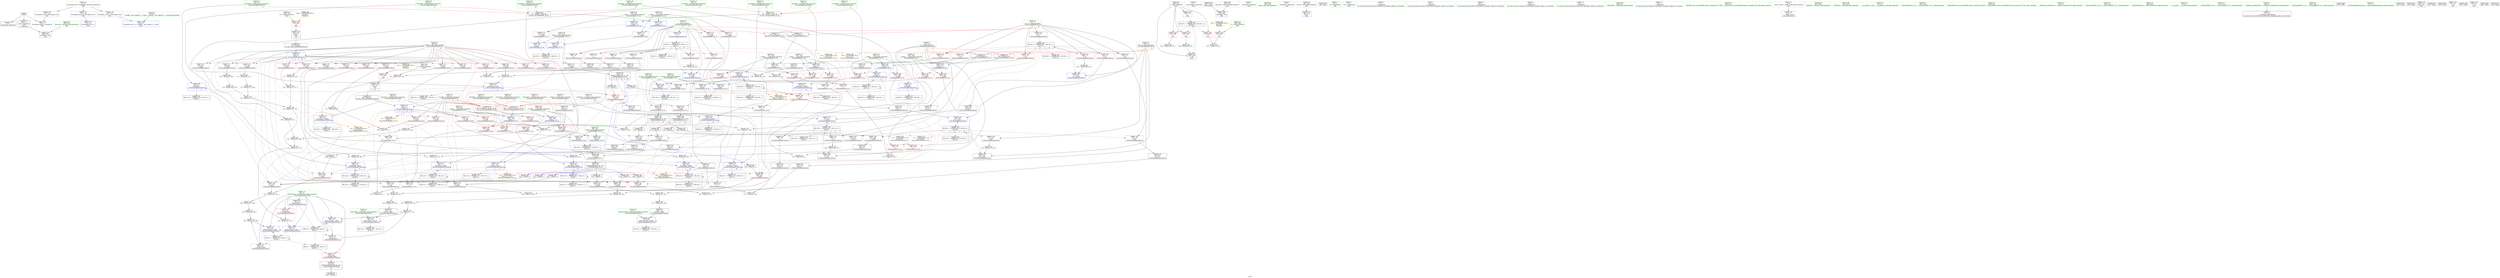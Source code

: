 digraph "SVFG" {
	label="SVFG";

	Node0x55640e767400 [shape=record,color=grey,label="{NodeID: 0\nNullPtr}"];
	Node0x55640e767400 -> Node0x55640e79ad10[style=solid];
	Node0x55640e767400 -> Node0x55640e79ae10[style=solid];
	Node0x55640e767400 -> Node0x55640e79c700[style=solid];
	Node0x55640e801600 [shape=record,color=black,label="{NodeID: 609\n314 = PHI(62, 70, 82, 90, )\n1st arg _ZSt3maxIxERKT_S2_S2_ }"];
	Node0x55640e801600 -> Node0x55640e7a6340[style=solid];
	Node0x55640e7d1560 [shape=record,color=black,label="{NodeID: 443\nMR_28V_4 = PHI(MR_28V_5, MR_28V_3, )\npts\{73 \}\n|{|<s10>13|<s11>15}}"];
	Node0x55640e7d1560 -> Node0x55640e79f630[style=dashed];
	Node0x55640e7d1560 -> Node0x55640e79f700[style=dashed];
	Node0x55640e7d1560 -> Node0x55640e79f7d0[style=dashed];
	Node0x55640e7d1560 -> Node0x55640e79f8a0[style=dashed];
	Node0x55640e7d1560 -> Node0x55640e79f970[style=dashed];
	Node0x55640e7d1560 -> Node0x55640e79fa40[style=dashed];
	Node0x55640e7d1560 -> Node0x55640e7a04d0[style=dashed];
	Node0x55640e7d1560 -> Node0x55640e7a0670[style=dashed];
	Node0x55640e7d1560 -> Node0x55640e79df90[style=dashed];
	Node0x55640e7d1560 -> Node0x55640e7c6d20[style=dashed];
	Node0x55640e7d1560:s10 -> Node0x55640e7d7cd0[style=dashed,color=red];
	Node0x55640e7d1560:s11 -> Node0x55640e7d63f0[style=dashed,color=red];
	Node0x55640e7ada40 [shape=record,color=grey,label="{NodeID: 360\n226 = Binary(223, 225, )\n}"];
	Node0x55640e7ada40 -> Node0x55640e7add40[style=solid];
	Node0x55640e79c1c0 [shape=record,color=red,label="{NodeID: 194\n424\<--400\n\<--i\nmain\n}"];
	Node0x55640e79c1c0 -> Node0x55640e7ac840[style=solid];
	Node0x55640e7993e0 [shape=record,color=red,label="{NodeID: 111\n102\<--46\n\<--K.addr\n_Z20calculateBlandColorsxx\n}"];
	Node0x55640e7993e0 -> Node0x55640e7ac3c0[style=solid];
	Node0x55640e797620 [shape=record,color=green,label="{NodeID: 28\n64\<--65\nref.tmp27\<--ref.tmp27_field_insensitive\n_Z20calculateBlandColorsxx\n|{|<s1>5}}"];
	Node0x55640e797620 -> Node0x55640e79d020[style=solid];
	Node0x55640e797620:s1 -> Node0x55640e802520[style=solid,color=red];
	Node0x55640e7a2590 [shape=record,color=grey,label="{NodeID: 388\n130 = cmp(128, 129, )\n}"];
	Node0x55640e79d910 [shape=record,color=blue,label="{NodeID: 222\n82\<--234\nref.tmp67\<--sub69\n_Z20calculateBlandColorsxx\n|{|<s4>11}}"];
	Node0x55640e79d910 -> Node0x55640e7a0330[style=dashed];
	Node0x55640e79d910 -> Node0x55640e7a0740[style=dashed];
	Node0x55640e79d910 -> Node0x55640e79d910[style=dashed];
	Node0x55640e79d910 -> Node0x55640e7c8620[style=dashed];
	Node0x55640e79d910:s4 -> Node0x55640e7d59f0[style=dashed,color=red];
	Node0x55640e79f3c0 [shape=record,color=red,label="{NodeID: 139\n205\<--52\n\<--i\n_Z20calculateBlandColorsxx\n}"];
	Node0x55640e79f3c0 -> Node0x55640e7af3c0[style=solid];
	Node0x55640e799dc0 [shape=record,color=green,label="{NodeID: 56\n367\<--368\n__a.addr\<--__a.addr_field_insensitive\n_ZSt3maxIiERKT_S2_S2_\n}"];
	Node0x55640e799dc0 -> Node0x55640e7a19f0[style=solid];
	Node0x55640e799dc0 -> Node0x55640e7a1ac0[style=solid];
	Node0x55640e799dc0 -> Node0x55640e7a68f0[style=solid];
	Node0x55640e7d7e90 [shape=record,color=yellow,style=double,label="{NodeID: 499\n2V_1 = ENCHI(MR_2V_0)\npts\{47 \}\nFun[_ZSt3minIxERKT_S2_S2_]}"];
	Node0x55640e7d7e90 -> Node0x55640e7a0c20[style=dashed];
	Node0x55640e7d7e90 -> Node0x55640e7a0cf0[style=dashed];
	Node0x55640e7c8620 [shape=record,color=black,label="{NodeID: 416\nMR_38V_2 = PHI(MR_38V_3, MR_38V_1, )\npts\{83 \}\n}"];
	Node0x55640e7a6ea0 [shape=record,color=blue,label="{NodeID: 250\n400\<--125\ni\<--\nmain\n}"];
	Node0x55640e7a6ea0 -> Node0x55640e7d4730[style=dashed];
	Node0x55640e7a0a80 [shape=record,color=red,label="{NodeID: 167\n298\<--294\n\<--__b.addr\n_ZSt3minIxERKT_S2_S2_\n}"];
	Node0x55640e7a0a80 -> Node0x55640e7a0c20[style=solid];
	Node0x55640e79b660 [shape=record,color=black,label="{NodeID: 84\n163\<--162\nconv28\<--\n_Z20calculateBlandColorsxx\n}"];
	Node0x55640e79b660 -> Node0x55640e7ac9c0[style=solid];
	Node0x55640e7962c0 [shape=record,color=green,label="{NodeID: 1\n7\<--1\n__dso_handle\<--dummyObj\nGlob }"];
	Node0x55640e801800 [shape=record,color=black,label="{NodeID: 610\n390 = PHI()\n0th arg main }"];
	Node0x55640e801800 -> Node0x55640e7a6d00[style=solid];
	Node0x55640e7adbc0 [shape=record,color=grey,label="{NodeID: 361\n281 = Binary(280, 201, )\n}"];
	Node0x55640e7adbc0 -> Node0x55640e79df90[style=solid];
	Node0x55640e79c290 [shape=record,color=red,label="{NodeID: 195\n445\<--400\n\<--i\nmain\n}"];
	Node0x55640e79c290 -> Node0x55640e7afb40[style=solid];
	Node0x55640e7994b0 [shape=record,color=red,label="{NodeID: 112\n132\<--46\n\<--K.addr\n_Z20calculateBlandColorsxx\n}"];
	Node0x55640e7994b0 -> Node0x55640e7ad8c0[style=solid];
	Node0x55640e7976f0 [shape=record,color=green,label="{NodeID: 29\n66\<--67\nref.tmp33\<--ref.tmp33_field_insensitive\n_Z20calculateBlandColorsxx\n|{|<s1>7}}"];
	Node0x55640e7976f0 -> Node0x55640e79d0f0[style=solid];
	Node0x55640e7976f0:s1 -> Node0x55640e802060[style=solid,color=red];
	Node0x55640e7a2710 [shape=record,color=grey,label="{NodeID: 389\n100 = cmp(97, 99, )\n}"];
	Node0x55640e79d9e0 [shape=record,color=blue,label="{NodeID: 223\n78\<--238\nj65\<--conv71\n_Z20calculateBlandColorsxx\n}"];
	Node0x55640e79d9e0 -> Node0x55640e7ce520[style=dashed];
	Node0x55640e79f490 [shape=record,color=red,label="{NodeID: 140\n160\<--58\n\<--j\n_Z20calculateBlandColorsxx\n}"];
	Node0x55640e79f490 -> Node0x55640e79b590[style=solid];
	Node0x55640e799e90 [shape=record,color=green,label="{NodeID: 57\n369\<--370\n__b.addr\<--__b.addr_field_insensitive\n_ZSt3maxIiERKT_S2_S2_\n}"];
	Node0x55640e799e90 -> Node0x55640e7a1b90[style=solid];
	Node0x55640e799e90 -> Node0x55640e7a1c60[style=solid];
	Node0x55640e799e90 -> Node0x55640e7a69c0[style=solid];
	Node0x55640e7c8b20 [shape=record,color=black,label="{NodeID: 417\nMR_40V_2 = PHI(MR_40V_3, MR_40V_1, )\npts\{85 \}\n}"];
	Node0x55640e7a6f70 [shape=record,color=blue,label="{NodeID: 251\n400\<--446\ni\<--inc\nmain\n}"];
	Node0x55640e7a6f70 -> Node0x55640e7d4730[style=dashed];
	Node0x55640e7a0b50 [shape=record,color=red,label="{NodeID: 168\n304\<--294\n\<--__b.addr\n_ZSt3minIxERKT_S2_S2_\n}"];
	Node0x55640e7a0b50 -> Node0x55640e7a60d0[style=solid];
	Node0x55640e79b730 [shape=record,color=black,label="{NodeID: 85\n175\<--174\nconv35\<--\n_Z20calculateBlandColorsxx\n}"];
	Node0x55640e79b730 -> Node0x55640e7acfc0[style=solid];
	Node0x55640e796350 [shape=record,color=green,label="{NodeID: 2\n8\<--1\n_ZSt3cin\<--dummyObj\nGlob }"];
	Node0x55640e8018d0 [shape=record,color=black,label="{NodeID: 611\n363 = PHI(52, 72, )\n0th arg _ZSt3maxIiERKT_S2_S2_ }"];
	Node0x55640e8018d0 -> Node0x55640e7a68f0[style=solid];
	Node0x55640e7add40 [shape=record,color=grey,label="{NodeID: 362\n227 = Binary(226, 104, )\n}"];
	Node0x55640e7add40 -> Node0x55640e79bb40[style=solid];
	Node0x55640e79c360 [shape=record,color=red,label="{NodeID: 196\n431\<--402\n\<--K\nmain\n}"];
	Node0x55640e79c360 -> Node0x55640e798c00[style=solid];
	Node0x55640e799580 [shape=record,color=red,label="{NodeID: 113\n214\<--46\n\<--K.addr\n_Z20calculateBlandColorsxx\n}"];
	Node0x55640e799580 -> Node0x55640e7a2d10[style=solid];
	Node0x55640e7977c0 [shape=record,color=green,label="{NodeID: 30\n68\<--69\nref.tmp38\<--ref.tmp38_field_insensitive\n_Z20calculateBlandColorsxx\n|{|<s1>9}}"];
	Node0x55640e7977c0 -> Node0x55640e79d1c0[style=solid];
	Node0x55640e7977c0:s1 -> Node0x55640e8011f0[style=solid,color=red];
	Node0x55640e7a2890 [shape=record,color=grey,label="{NodeID: 390\n377 = cmp(374, 376, )\n}"];
	Node0x55640e79dab0 [shape=record,color=blue,label="{NodeID: 224\n84\<--246\nref.tmp74\<--add76\n_Z20calculateBlandColorsxx\n|{|<s5>12}}"];
	Node0x55640e79dab0 -> Node0x55640e7a0260[style=dashed];
	Node0x55640e79dab0 -> Node0x55640e7a0400[style=dashed];
	Node0x55640e79dab0 -> Node0x55640e7a05a0[style=dashed];
	Node0x55640e79dab0 -> Node0x55640e79dab0[style=dashed];
	Node0x55640e79dab0 -> Node0x55640e7c8b20[style=dashed];
	Node0x55640e79dab0:s5 -> Node0x55640e7d8240[style=dashed,color=red];
	Node0x55640e79f560 [shape=record,color=red,label="{NodeID: 141\n199\<--58\n\<--j\n_Z20calculateBlandColorsxx\n}"];
	Node0x55640e79f560 -> Node0x55640e7af240[style=solid];
	Node0x55640e799f60 [shape=record,color=green,label="{NodeID: 58\n387\<--388\nmain\<--main_field_insensitive\n}"];
	Node0x55640e359140 [shape=record,color=black,label="{NodeID: 584\n137 = PHI(287, )\n}"];
	Node0x55640e359140 -> Node0x55640e79fcb0[style=solid];
	Node0x55640e7c9020 [shape=record,color=black,label="{NodeID: 418\nMR_42V_2 = PHI(MR_42V_3, MR_42V_1, )\npts\{87 \}\n}"];
	Node0x55640e7a0c20 [shape=record,color=red,label="{NodeID: 169\n299\<--298\n\<--\n_ZSt3minIxERKT_S2_S2_\n}"];
	Node0x55640e7a0c20 -> Node0x55640e7a2410[style=solid];
	Node0x55640e79b800 [shape=record,color=black,label="{NodeID: 86\n185\<--184\nconv40\<--\n_Z20calculateBlandColorsxx\n}"];
	Node0x55640e79b800 -> Node0x55640e7af540[style=solid];
	Node0x55640e7963e0 [shape=record,color=green,label="{NodeID: 3\n9\<--1\n_ZSt4cout\<--dummyObj\nGlob }"];
	Node0x55640e801a20 [shape=record,color=black,label="{NodeID: 612\n364 = PHI(58, 78, )\n1st arg _ZSt3maxIiERKT_S2_S2_ }"];
	Node0x55640e801a20 -> Node0x55640e7a69c0[style=solid];
	Node0x55640e7adec0 [shape=record,color=grey,label="{NodeID: 363\n109 = Binary(98, 108, )\n}"];
	Node0x55640e7adec0 -> Node0x55640e7aeac0[style=solid];
	Node0x55640e79c430 [shape=record,color=red,label="{NodeID: 197\n433\<--404\n\<--V\nmain\n}"];
	Node0x55640e79c430 -> Node0x55640e798cd0[style=solid];
	Node0x55640e799650 [shape=record,color=red,label="{NodeID: 114\n217\<--46\n\<--K.addr\n_Z20calculateBlandColorsxx\n}"];
	Node0x55640e799650 -> Node0x55640e7ad440[style=solid];
	Node0x55640e797890 [shape=record,color=green,label="{NodeID: 31\n70\<--71\nref.tmp42\<--ref.tmp42_field_insensitive\n_Z20calculateBlandColorsxx\n|{|<s1>9}}"];
	Node0x55640e797890 -> Node0x55640e79d290[style=solid];
	Node0x55640e797890:s1 -> Node0x55640e801600[style=solid,color=red];
	Node0x55640e7a2a10 [shape=record,color=grey,label="{NodeID: 391\n327 = cmp(324, 326, )\n}"];
	Node0x55640e79db80 [shape=record,color=blue,label="{NodeID: 225\n86\<--256\nref.tmp80\<--add83\n_Z20calculateBlandColorsxx\n|{|<s2>14}}"];
	Node0x55640e79db80 -> Node0x55640e7a05a0[style=dashed];
	Node0x55640e79db80 -> Node0x55640e7cef20[style=dashed];
	Node0x55640e79db80:s2 -> Node0x55640e7d8320[style=dashed,color=red];
	Node0x55640e79f630 [shape=record,color=red,label="{NodeID: 142\n212\<--72\n\<--i51\n_Z20calculateBlandColorsxx\n}"];
	Node0x55640e79f630 -> Node0x55640e79b8d0[style=solid];
	Node0x55640e79a060 [shape=record,color=green,label="{NodeID: 59\n392\<--393\nretval\<--retval_field_insensitive\nmain\n}"];
	Node0x55640e79a060 -> Node0x55640e7a6c30[style=solid];
	Node0x55640e7ff810 [shape=record,color=black,label="{NodeID: 585\n26 = PHI()\n}"];
	Node0x55640e7c9520 [shape=record,color=black,label="{NodeID: 419\nMR_44V_2 = PHI(MR_44V_3, MR_44V_1, )\npts\{89 \}\n}"];
	Node0x55640e7a0cf0 [shape=record,color=red,label="{NodeID: 170\n301\<--300\n\<--\n_ZSt3minIxERKT_S2_S2_\n}"];
	Node0x55640e7a0cf0 -> Node0x55640e7a2410[style=solid];
	Node0x55640e79b8d0 [shape=record,color=black,label="{NodeID: 87\n213\<--212\nconv53\<--\n_Z20calculateBlandColorsxx\n}"];
	Node0x55640e79b8d0 -> Node0x55640e7a2d10[style=solid];
	Node0x55640e796470 [shape=record,color=green,label="{NodeID: 4\n10\<--1\n.str\<--dummyObj\nGlob }"];
	Node0x55640e801b70 [shape=record,color=black,label="{NodeID: 613\n44 = PHI(432, )\n0th arg _Z20calculateBlandColorsxx }"];
	Node0x55640e801b70 -> Node0x55640e79c800[style=solid];
	Node0x55640e7ae040 [shape=record,color=grey,label="{NodeID: 364\n107 = Binary(103, 106, )\n}"];
	Node0x55640e7ae040 -> Node0x55640e7ad2c0[style=solid];
	Node0x55640e79c500 [shape=record,color=blue,label="{NodeID: 198\n471\<--15\nllvm.global_ctors_0\<--\nGlob }"];
	Node0x55640e79e040 [shape=record,color=red,label="{NodeID: 115\n96\<--48\n\<--V.addr\n_Z20calculateBlandColorsxx\n}"];
	Node0x55640e79e040 -> Node0x55640e7ad740[style=solid];
	Node0x55640e797960 [shape=record,color=green,label="{NodeID: 32\n72\<--73\ni51\<--i51_field_insensitive\n_Z20calculateBlandColorsxx\n|{|<s8>13|<s9>15}}"];
	Node0x55640e797960 -> Node0x55640e79f630[style=solid];
	Node0x55640e797960 -> Node0x55640e79f700[style=solid];
	Node0x55640e797960 -> Node0x55640e79f7d0[style=solid];
	Node0x55640e797960 -> Node0x55640e79f8a0[style=solid];
	Node0x55640e797960 -> Node0x55640e79f970[style=solid];
	Node0x55640e797960 -> Node0x55640e79fa40[style=solid];
	Node0x55640e797960 -> Node0x55640e79d5d0[style=solid];
	Node0x55640e797960 -> Node0x55640e79df90[style=solid];
	Node0x55640e797960:s8 -> Node0x55640e801d90[style=solid,color=red];
	Node0x55640e797960:s9 -> Node0x55640e8018d0[style=solid,color=red];
	Node0x55640e7a2b90 [shape=record,color=grey,label="{NodeID: 392\n352 = cmp(349, 351, )\n}"];
	Node0x55640e79dc50 [shape=record,color=blue,label="{NodeID: 226\n88\<--264\nref.tmp85\<--sub88\n_Z20calculateBlandColorsxx\n|{|<s2>16}}"];
	Node0x55640e79dc50 -> Node0x55640e7a0740[style=dashed];
	Node0x55640e79dc50 -> Node0x55640e7cf420[style=dashed];
	Node0x55640e79dc50:s2 -> Node0x55640e7d5910[style=dashed,color=red];
	Node0x55640e79f700 [shape=record,color=red,label="{NodeID: 143\n218\<--72\n\<--i51\n_Z20calculateBlandColorsxx\n}"];
	Node0x55640e79f700 -> Node0x55640e79b9a0[style=solid];
	Node0x55640e79a130 [shape=record,color=green,label="{NodeID: 60\n394\<--395\nargc.addr\<--argc.addr_field_insensitive\nmain\n}"];
	Node0x55640e79a130 -> Node0x55640e7a6d00[style=solid];
	Node0x55640e7ff8e0 [shape=record,color=black,label="{NodeID: 586\n153 = PHI(312, )\n}"];
	Node0x55640e7ff8e0 -> Node0x55640e79fd80[style=solid];
	Node0x55640e7d8240 [shape=record,color=yellow,style=double,label="{NodeID: 503\n55V_1 = ENCHI(MR_55V_0)\npts\{49 65 85 \}\nFun[_ZSt3minIxERKT_S2_S2_]}"];
	Node0x55640e7d8240 -> Node0x55640e7a0c20[style=dashed];
	Node0x55640e7c9a20 [shape=record,color=black,label="{NodeID: 420\nMR_46V_2 = PHI(MR_46V_3, MR_46V_1, )\npts\{91 \}\n}"];
	Node0x55640e7a0dc0 [shape=record,color=red,label="{NodeID: 171\n335\<--315\n\<--retval\n_ZSt3maxIxERKT_S2_S2_\n}"];
	Node0x55640e7a0dc0 -> Node0x55640e798990[style=solid];
	Node0x55640e79b9a0 [shape=record,color=black,label="{NodeID: 88\n219\<--218\nconv58\<--\n_Z20calculateBlandColorsxx\n}"];
	Node0x55640e79b9a0 -> Node0x55640e7ad440[style=solid];
	Node0x55640e796500 [shape=record,color=green,label="{NodeID: 5\n12\<--1\n.str.1\<--dummyObj\nGlob }"];
	Node0x55640e801c80 [shape=record,color=black,label="{NodeID: 614\n45 = PHI(434, )\n1st arg _Z20calculateBlandColorsxx }"];
	Node0x55640e801c80 -> Node0x55640e79c8d0[style=solid];
	Node0x55640e7ae1c0 [shape=record,color=grey,label="{NodeID: 365\n117 = Binary(116, 104, )\n}"];
	Node0x55640e7ae1c0 -> Node0x55640e7afcc0[style=solid];
	Node0x55640e79c600 [shape=record,color=blue,label="{NodeID: 199\n472\<--16\nllvm.global_ctors_1\<--_GLOBAL__sub_I_ppham27_1_0.cpp\nGlob }"];
	Node0x55640e79e110 [shape=record,color=red,label="{NodeID: 116\n105\<--48\n\<--V.addr\n_Z20calculateBlandColorsxx\n}"];
	Node0x55640e79e110 -> Node0x55640e7ac240[style=solid];
	Node0x55640e797a30 [shape=record,color=green,label="{NodeID: 33\n74\<--75\notherColors56\<--otherColors56_field_insensitive\n_Z20calculateBlandColorsxx\n}"];
	Node0x55640e797a30 -> Node0x55640e79d770[style=solid];
	Node0x55640e7a2d10 [shape=record,color=grey,label="{NodeID: 393\n215 = cmp(213, 214, )\n}"];
	Node0x55640e79dd20 [shape=record,color=blue,label="{NodeID: 227\n90\<--95\nref.tmp89\<--\n_Z20calculateBlandColorsxx\n|{|<s2>16}}"];
	Node0x55640e79dd20 -> Node0x55640e7a0740[style=dashed];
	Node0x55640e79dd20 -> Node0x55640e7c1420[style=dashed];
	Node0x55640e79dd20:s2 -> Node0x55640e7d59f0[style=dashed,color=red];
	Node0x55640e79f7d0 [shape=record,color=red,label="{NodeID: 144\n224\<--72\n\<--i51\n_Z20calculateBlandColorsxx\n}"];
	Node0x55640e79f7d0 -> Node0x55640e79ba70[style=solid];
	Node0x55640e79a200 [shape=record,color=green,label="{NodeID: 61\n396\<--397\nargv.addr\<--argv.addr_field_insensitive\nmain\n}"];
	Node0x55640e79a200 -> Node0x55640e7a6dd0[style=solid];
	Node0x55640e7ffa10 [shape=record,color=black,label="{NodeID: 587\n190 = PHI(312, )\n}"];
	Node0x55640e7ffa10 -> Node0x55640e7a0190[style=solid];
	Node0x55640e7d8320 [shape=record,color=yellow,style=double,label="{NodeID: 504\n57V_1 = ENCHI(MR_57V_0)\npts\{57 67 77 87 \}\nFun[_ZSt3minIxERKT_S2_S2_]}"];
	Node0x55640e7d8320 -> Node0x55640e7a0cf0[style=dashed];
	Node0x55640e7c9f20 [shape=record,color=black,label="{NodeID: 421\nMR_49V_3 = PHI(MR_49V_4, MR_49V_2, )\npts\{291 \}\n}"];
	Node0x55640e7c9f20 -> Node0x55640e7a0810[style=dashed];
	Node0x55640e7a0e90 [shape=record,color=red,label="{NodeID: 172\n323\<--317\n\<--__a.addr\n_ZSt3maxIxERKT_S2_S2_\n}"];
	Node0x55640e7a0e90 -> Node0x55640e7a11d0[style=solid];
	Node0x55640e79ba70 [shape=record,color=black,label="{NodeID: 89\n225\<--224\nconv61\<--\n_Z20calculateBlandColorsxx\n}"];
	Node0x55640e79ba70 -> Node0x55640e7ada40[style=solid];
	Node0x55640e796590 [shape=record,color=green,label="{NodeID: 6\n15\<--1\n\<--dummyObj\nCan only get source location for instruction, argument, global var or function.}"];
	Node0x55640e801d90 [shape=record,color=black,label="{NodeID: 615\n338 = PHI(52, 72, )\n0th arg _ZSt3minIiERKT_S2_S2_ }"];
	Node0x55640e801d90 -> Node0x55640e7a65b0[style=solid];
	Node0x55640e7ae340 [shape=record,color=grey,label="{NodeID: 366\n119 = Binary(114, 118, )\n}"];
	Node0x55640e7ae340 -> Node0x55640e7ad2c0[style=solid];
	Node0x55640e79c700 [shape=record,color=blue, style = dotted,label="{NodeID: 200\n473\<--3\nllvm.global_ctors_2\<--dummyVal\nGlob }"];
	Node0x55640e79e1e0 [shape=record,color=red,label="{NodeID: 117\n108\<--48\n\<--V.addr\n_Z20calculateBlandColorsxx\n}"];
	Node0x55640e79e1e0 -> Node0x55640e7adec0[style=solid];
	Node0x55640e797b00 [shape=record,color=green,label="{NodeID: 34\n76\<--77\nref.tmp57\<--ref.tmp57_field_insensitive\n_Z20calculateBlandColorsxx\n|{|<s1>10}}"];
	Node0x55640e797b00 -> Node0x55640e79d6a0[style=solid];
	Node0x55640e797b00:s1 -> Node0x55640e802060[style=solid,color=red];
	Node0x55640e79ddf0 [shape=record,color=blue,label="{NodeID: 228\n50\<--272\ndistinctColors\<--add93\n_Z20calculateBlandColorsxx\n}"];
	Node0x55640e79ddf0 -> Node0x55640e79ee10[style=dashed];
	Node0x55640e79ddf0 -> Node0x55640e79ddf0[style=dashed];
	Node0x55640e79ddf0 -> Node0x55640e7c1b00[style=dashed];
	Node0x55640e79f8a0 [shape=record,color=red,label="{NodeID: 145\n231\<--72\n\<--i51\n_Z20calculateBlandColorsxx\n}"];
	Node0x55640e79f8a0 -> Node0x55640e79bc10[style=solid];
	Node0x55640e79a2d0 [shape=record,color=green,label="{NodeID: 62\n398\<--399\nT\<--T_field_insensitive\nmain\n}"];
	Node0x55640e79a2d0 -> Node0x55640e79c020[style=solid];
	Node0x55640e7ffb50 [shape=record,color=black,label="{NodeID: 588\n167 = PHI(287, )\n}"];
	Node0x55640e7ffb50 -> Node0x55640e79fe50[style=solid];
	Node0x55640e7ca420 [shape=record,color=black,label="{NodeID: 422\nMR_6V_4 = PHI(MR_6V_5, MR_6V_3, )\npts\{51 \}\n}"];
	Node0x55640e7ca420 -> Node0x55640e79ed40[style=dashed];
	Node0x55640e7ca420 -> Node0x55640e79d360[style=dashed];
	Node0x55640e7ca420 -> Node0x55640e7c3620[style=dashed];
	Node0x55640e7ca420 -> Node0x55640e7ca420[style=dashed];
	Node0x55640e7a0f60 [shape=record,color=red,label="{NodeID: 173\n332\<--317\n\<--__a.addr\n_ZSt3maxIxERKT_S2_S2_\n}"];
	Node0x55640e7a0f60 -> Node0x55640e7a64e0[style=solid];
	Node0x55640e79bb40 [shape=record,color=black,label="{NodeID: 90\n228\<--227\nconv64\<--add63\n_Z20calculateBlandColorsxx\n}"];
	Node0x55640e79bb40 -> Node0x55640e79d770[style=solid];
	Node0x55640e796620 [shape=record,color=green,label="{NodeID: 7\n95\<--1\n\<--dummyObj\nCan only get source location for instruction, argument, global var or function.}"];
	Node0x55640e801ee0 [shape=record,color=black,label="{NodeID: 616\n339 = PHI(58, 78, )\n1st arg _ZSt3minIiERKT_S2_S2_ }"];
	Node0x55640e801ee0 -> Node0x55640e7a6680[style=solid];
	Node0x55640e7ae4c0 [shape=record,color=grey,label="{NodeID: 367\n246 = Binary(244, 245, )\n}"];
	Node0x55640e7ae4c0 -> Node0x55640e79dab0[style=solid];
	Node0x55640e79c800 [shape=record,color=blue,label="{NodeID: 201\n46\<--44\nK.addr\<--K\n_Z20calculateBlandColorsxx\n|{|<s11>5|<s12>7|<s13>12|<s14>14}}"];
	Node0x55640e79c800 -> Node0x55640e799310[style=dashed];
	Node0x55640e79c800 -> Node0x55640e7993e0[style=dashed];
	Node0x55640e79c800 -> Node0x55640e7994b0[style=dashed];
	Node0x55640e79c800 -> Node0x55640e799580[style=dashed];
	Node0x55640e79c800 -> Node0x55640e799650[style=dashed];
	Node0x55640e79c800 -> Node0x55640e79fcb0[style=dashed];
	Node0x55640e79c800 -> Node0x55640e79fe50[style=dashed];
	Node0x55640e79c800 -> Node0x55640e79fff0[style=dashed];
	Node0x55640e79c800 -> Node0x55640e7a0260[style=dashed];
	Node0x55640e79c800 -> Node0x55640e7a0400[style=dashed];
	Node0x55640e79c800 -> Node0x55640e7a05a0[style=dashed];
	Node0x55640e79c800:s11 -> Node0x55640e7d7e90[style=dashed,color=red];
	Node0x55640e79c800:s12 -> Node0x55640e7d7e90[style=dashed,color=red];
	Node0x55640e79c800:s13 -> Node0x55640e7d7e90[style=dashed,color=red];
	Node0x55640e79c800:s14 -> Node0x55640e7d7e90[style=dashed,color=red];
	Node0x55640e79e2b0 [shape=record,color=red,label="{NodeID: 118\n111\<--48\n\<--V.addr\n_Z20calculateBlandColorsxx\n}"];
	Node0x55640e79e2b0 -> Node0x55640e7ae640[style=solid];
	Node0x55640e797bd0 [shape=record,color=green,label="{NodeID: 35\n78\<--79\nj65\<--j65_field_insensitive\n_Z20calculateBlandColorsxx\n|{|<s4>13|<s5>15}}"];
	Node0x55640e797bd0 -> Node0x55640e79fb10[style=solid];
	Node0x55640e797bd0 -> Node0x55640e79fbe0[style=solid];
	Node0x55640e797bd0 -> Node0x55640e79d9e0[style=solid];
	Node0x55640e797bd0 -> Node0x55640e79dec0[style=solid];
	Node0x55640e797bd0:s4 -> Node0x55640e801ee0[style=solid,color=red];
	Node0x55640e797bd0:s5 -> Node0x55640e801a20[style=solid,color=red];
	Node0x55640e7c1d20 [shape=record,color=black,label="{NodeID: 395\nMR_14V_4 = PHI(MR_14V_5, MR_14V_3, )\npts\{59 \}\n|{|<s7>6|<s8>8}}"];
	Node0x55640e7c1d20 -> Node0x55640e79f490[style=dashed];
	Node0x55640e7c1d20 -> Node0x55640e79f560[style=dashed];
	Node0x55640e7c1d20 -> Node0x55640e79ff20[style=dashed];
	Node0x55640e7c1d20 -> Node0x55640e7a00c0[style=dashed];
	Node0x55640e7c1d20 -> Node0x55640e79cf50[style=dashed];
	Node0x55640e7c1d20 -> Node0x55640e79d430[style=dashed];
	Node0x55640e7c1d20 -> Node0x55640e7c4a20[style=dashed];
	Node0x55640e7c1d20:s7 -> Node0x55640e7d7db0[style=dashed,color=red];
	Node0x55640e7c1d20:s8 -> Node0x55640e7d64d0[style=dashed,color=red];
	Node0x55640e79dec0 [shape=record,color=blue,label="{NodeID: 229\n78\<--276\nj65\<--inc95\n_Z20calculateBlandColorsxx\n}"];
	Node0x55640e79dec0 -> Node0x55640e7ce520[style=dashed];
	Node0x55640e79f970 [shape=record,color=red,label="{NodeID: 146\n243\<--72\n\<--i51\n_Z20calculateBlandColorsxx\n}"];
	Node0x55640e79f970 -> Node0x55640e79be80[style=solid];
	Node0x55640e79a3a0 [shape=record,color=green,label="{NodeID: 63\n400\<--401\ni\<--i_field_insensitive\nmain\n}"];
	Node0x55640e79a3a0 -> Node0x55640e79c0f0[style=solid];
	Node0x55640e79a3a0 -> Node0x55640e79c1c0[style=solid];
	Node0x55640e79a3a0 -> Node0x55640e79c290[style=solid];
	Node0x55640e79a3a0 -> Node0x55640e7a6ea0[style=solid];
	Node0x55640e79a3a0 -> Node0x55640e7a6f70[style=solid];
	Node0x55640e7ffc90 [shape=record,color=black,label="{NodeID: 589\n171 = PHI(337, )\n}"];
	Node0x55640e7ffc90 -> Node0x55640e79ff20[style=solid];
	Node0x55640e7ca920 [shape=record,color=black,label="{NodeID: 423\nMR_8V_3 = PHI(MR_8V_4, MR_8V_2, )\npts\{53 \}\n|{|<s10>6|<s11>8}}"];
	Node0x55640e7ca920 -> Node0x55640e79efb0[style=dashed];
	Node0x55640e7ca920 -> Node0x55640e79f080[style=dashed];
	Node0x55640e7ca920 -> Node0x55640e79f150[style=dashed];
	Node0x55640e7ca920 -> Node0x55640e79f220[style=dashed];
	Node0x55640e7ca920 -> Node0x55640e79f2f0[style=dashed];
	Node0x55640e7ca920 -> Node0x55640e79f3c0[style=dashed];
	Node0x55640e7ca920 -> Node0x55640e79ff20[style=dashed];
	Node0x55640e7ca920 -> Node0x55640e7a00c0[style=dashed];
	Node0x55640e7ca920 -> Node0x55640e79d500[style=dashed];
	Node0x55640e7ca920 -> Node0x55640e7c3b20[style=dashed];
	Node0x55640e7ca920:s10 -> Node0x55640e7d7cd0[style=dashed,color=red];
	Node0x55640e7ca920:s11 -> Node0x55640e7d63f0[style=dashed,color=red];
	Node0x55640e7a1030 [shape=record,color=red,label="{NodeID: 174\n325\<--319\n\<--__b.addr\n_ZSt3maxIxERKT_S2_S2_\n}"];
	Node0x55640e7a1030 -> Node0x55640e7a12a0[style=solid];
	Node0x55640e79bc10 [shape=record,color=black,label="{NodeID: 91\n232\<--231\nconv68\<--\n_Z20calculateBlandColorsxx\n}"];
	Node0x55640e79bc10 -> Node0x55640e7ad140[style=solid];
	Node0x55640e7966b0 [shape=record,color=green,label="{NodeID: 8\n98\<--1\n\<--dummyObj\nCan only get source location for instruction, argument, global var or function.}"];
	Node0x55640e802060 [shape=record,color=black,label="{NodeID: 617\n288 = PHI(56, 46, 66, 76, 46, 86, )\n0th arg _ZSt3minIxERKT_S2_S2_ }"];
	Node0x55640e802060 -> Node0x55640e7a5f30[style=solid];
	Node0x55640e7ae640 [shape=record,color=grey,label="{NodeID: 368\n112 = Binary(98, 111, )\n}"];
	Node0x55640e7ae640 -> Node0x55640e7ae7c0[style=solid];
	Node0x55640e79c8d0 [shape=record,color=blue,label="{NodeID: 202\n48\<--45\nV.addr\<--V\n_Z20calculateBlandColorsxx\n|{|<s21>3|<s22>10}}"];
	Node0x55640e79c8d0 -> Node0x55640e79e040[style=dashed];
	Node0x55640e79c8d0 -> Node0x55640e79e110[style=dashed];
	Node0x55640e79c8d0 -> Node0x55640e79e1e0[style=dashed];
	Node0x55640e79c8d0 -> Node0x55640e79e2b0[style=dashed];
	Node0x55640e79c8d0 -> Node0x55640e79e380[style=dashed];
	Node0x55640e79c8d0 -> Node0x55640e79e450[style=dashed];
	Node0x55640e79c8d0 -> Node0x55640e79e520[style=dashed];
	Node0x55640e79c8d0 -> Node0x55640e79e5f0[style=dashed];
	Node0x55640e79c8d0 -> Node0x55640e79e6c0[style=dashed];
	Node0x55640e79c8d0 -> Node0x55640e79e790[style=dashed];
	Node0x55640e79c8d0 -> Node0x55640e79e860[style=dashed];
	Node0x55640e79c8d0 -> Node0x55640e79e930[style=dashed];
	Node0x55640e79c8d0 -> Node0x55640e79ea00[style=dashed];
	Node0x55640e79c8d0 -> Node0x55640e79ead0[style=dashed];
	Node0x55640e79c8d0 -> Node0x55640e79eba0[style=dashed];
	Node0x55640e79c8d0 -> Node0x55640e79fcb0[style=dashed];
	Node0x55640e79c8d0 -> Node0x55640e79fe50[style=dashed];
	Node0x55640e79c8d0 -> Node0x55640e79fff0[style=dashed];
	Node0x55640e79c8d0 -> Node0x55640e7a0260[style=dashed];
	Node0x55640e79c8d0 -> Node0x55640e7a0400[style=dashed];
	Node0x55640e79c8d0 -> Node0x55640e7a05a0[style=dashed];
	Node0x55640e79c8d0:s21 -> Node0x55640e7d8240[style=dashed,color=red];
	Node0x55640e79c8d0:s22 -> Node0x55640e7d8240[style=dashed,color=red];
	Node0x55640e79e380 [shape=record,color=red,label="{NodeID: 119\n115\<--48\n\<--V.addr\n_Z20calculateBlandColorsxx\n}"];
	Node0x55640e79e380 -> Node0x55640e7afcc0[style=solid];
	Node0x55640e797ca0 [shape=record,color=green,label="{NodeID: 36\n80\<--81\nref.tmp66\<--ref.tmp66_field_insensitive\n_Z20calculateBlandColorsxx\n|{|<s1>11}}"];
	Node0x55640e797ca0 -> Node0x55640e79d840[style=solid];
	Node0x55640e797ca0:s1 -> Node0x55640e8011f0[style=solid,color=red];
	Node0x55640e79df90 [shape=record,color=blue,label="{NodeID: 230\n72\<--281\ni51\<--inc98\n_Z20calculateBlandColorsxx\n}"];
	Node0x55640e79df90 -> Node0x55640e7d1560[style=dashed];
	Node0x55640e79fa40 [shape=record,color=red,label="{NodeID: 147\n280\<--72\n\<--i51\n_Z20calculateBlandColorsxx\n}"];
	Node0x55640e79fa40 -> Node0x55640e7adbc0[style=solid];
	Node0x55640e79a470 [shape=record,color=green,label="{NodeID: 64\n402\<--403\nK\<--K_field_insensitive\nmain\n}"];
	Node0x55640e79a470 -> Node0x55640e79c360[style=solid];
	Node0x55640e7ffdd0 [shape=record,color=black,label="{NodeID: 590\n179 = PHI(287, )\n}"];
	Node0x55640e7ffdd0 -> Node0x55640e79fff0[style=solid];
	Node0x55640e7a1100 [shape=record,color=red,label="{NodeID: 175\n329\<--319\n\<--__b.addr\n_ZSt3maxIxERKT_S2_S2_\n}"];
	Node0x55640e7a1100 -> Node0x55640e7a6410[style=solid];
	Node0x55640e79bce0 [shape=record,color=black,label="{NodeID: 92\n238\<--237\nconv71\<--\n_Z20calculateBlandColorsxx\n}"];
	Node0x55640e79bce0 -> Node0x55640e79d9e0[style=solid];
	Node0x55640e796740 [shape=record,color=green,label="{NodeID: 9\n104\<--1\n\<--dummyObj\nCan only get source location for instruction, argument, global var or function.}"];
	Node0x55640e802520 [shape=record,color=black,label="{NodeID: 618\n289 = PHI(48, 64, 46, 48, 84, 46, )\n1st arg _ZSt3minIxERKT_S2_S2_ }"];
	Node0x55640e802520 -> Node0x55640e7a6000[style=solid];
	Node0x55640e7ae7c0 [shape=record,color=grey,label="{NodeID: 369\n113 = Binary(112, 104, )\n}"];
	Node0x55640e7ae7c0 -> Node0x55640e7ae940[style=solid];
	Node0x55640e79c9a0 [shape=record,color=blue,label="{NodeID: 203\n50\<--95\ndistinctColors\<--\n_Z20calculateBlandColorsxx\n}"];
	Node0x55640e79c9a0 -> Node0x55640e79ec70[style=dashed];
	Node0x55640e79c9a0 -> Node0x55640e79ca70[style=dashed];
	Node0x55640e79c9a0 -> Node0x55640e7c1b00[style=dashed];
	Node0x55640e79e450 [shape=record,color=red,label="{NodeID: 120\n116\<--48\n\<--V.addr\n_Z20calculateBlandColorsxx\n}"];
	Node0x55640e79e450 -> Node0x55640e7ae1c0[style=solid];
	Node0x55640e797d70 [shape=record,color=green,label="{NodeID: 37\n82\<--83\nref.tmp67\<--ref.tmp67_field_insensitive\n_Z20calculateBlandColorsxx\n|{|<s1>11}}"];
	Node0x55640e797d70 -> Node0x55640e79d910[style=solid];
	Node0x55640e797d70:s1 -> Node0x55640e801600[style=solid,color=red];
	Node0x55640e7a5f30 [shape=record,color=blue,label="{NodeID: 231\n292\<--288\n__a.addr\<--__a\n_ZSt3minIxERKT_S2_S2_\n}"];
	Node0x55640e7a5f30 -> Node0x55640e7a08e0[style=dashed];
	Node0x55640e7a5f30 -> Node0x55640e7a09b0[style=dashed];
	Node0x55640e79fb10 [shape=record,color=red,label="{NodeID: 148\n241\<--78\n\<--j65\n_Z20calculateBlandColorsxx\n}"];
	Node0x55640e79fb10 -> Node0x55640e79bdb0[style=solid];
	Node0x55640e79a540 [shape=record,color=green,label="{NodeID: 65\n404\<--405\nV\<--V_field_insensitive\nmain\n}"];
	Node0x55640e79a540 -> Node0x55640e79c430[style=solid];
	Node0x55640e7fff10 [shape=record,color=black,label="{NodeID: 591\n181 = PHI(362, )\n}"];
	Node0x55640e7fff10 -> Node0x55640e7a00c0[style=solid];
	Node0x55640e7a11d0 [shape=record,color=red,label="{NodeID: 176\n324\<--323\n\<--\n_ZSt3maxIxERKT_S2_S2_\n}"];
	Node0x55640e7a11d0 -> Node0x55640e7a2a10[style=solid];
	Node0x55640e79bdb0 [shape=record,color=black,label="{NodeID: 93\n242\<--241\nconv73\<--\n_Z20calculateBlandColorsxx\n}"];
	Node0x55640e79bdb0 -> Node0x55640e7a2290[style=solid];
	Node0x55640e7967d0 [shape=record,color=green,label="{NodeID: 10\n125\<--1\n\<--dummyObj\nCan only get source location for instruction, argument, global var or function.}"];
	Node0x55640e7d4730 [shape=record,color=black,label="{NodeID: 453\nMR_95V_3 = PHI(MR_95V_4, MR_95V_2, )\npts\{401 \}\n}"];
	Node0x55640e7d4730 -> Node0x55640e79c0f0[style=dashed];
	Node0x55640e7d4730 -> Node0x55640e79c1c0[style=dashed];
	Node0x55640e7d4730 -> Node0x55640e79c290[style=dashed];
	Node0x55640e7d4730 -> Node0x55640e7a6f70[style=dashed];
	Node0x55640e7ae940 [shape=record,color=grey,label="{NodeID: 370\n114 = Binary(110, 113, )\n}"];
	Node0x55640e7ae940 -> Node0x55640e7ae340[style=solid];
	Node0x55640e79ca70 [shape=record,color=blue,label="{NodeID: 204\n50\<--122\ndistinctColors\<--add11\n_Z20calculateBlandColorsxx\n}"];
	Node0x55640e79ca70 -> Node0x55640e7ca420[style=dashed];
	Node0x55640e79e520 [shape=record,color=red,label="{NodeID: 121\n129\<--48\n\<--V.addr\n_Z20calculateBlandColorsxx\n}"];
	Node0x55640e79e520 -> Node0x55640e7a2590[style=solid];
	Node0x55640e797e40 [shape=record,color=green,label="{NodeID: 38\n84\<--85\nref.tmp74\<--ref.tmp74_field_insensitive\n_Z20calculateBlandColorsxx\n|{|<s1>12}}"];
	Node0x55640e797e40 -> Node0x55640e79dab0[style=solid];
	Node0x55640e797e40:s1 -> Node0x55640e802520[style=solid,color=red];
	Node0x55640e7a6000 [shape=record,color=blue,label="{NodeID: 232\n294\<--289\n__b.addr\<--__b\n_ZSt3minIxERKT_S2_S2_\n}"];
	Node0x55640e7a6000 -> Node0x55640e7a0a80[style=dashed];
	Node0x55640e7a6000 -> Node0x55640e7a0b50[style=dashed];
	Node0x55640e79fbe0 [shape=record,color=red,label="{NodeID: 149\n275\<--78\n\<--j65\n_Z20calculateBlandColorsxx\n}"];
	Node0x55640e79fbe0 -> Node0x55640e7ac6c0[style=solid];
	Node0x55640e79a610 [shape=record,color=green,label="{NodeID: 66\n410\<--411\n_ZNSirsERi\<--_ZNSirsERi_field_insensitive\n}"];
	Node0x55640e800050 [shape=record,color=black,label="{NodeID: 592\n222 = PHI(287, )\n}"];
	Node0x55640e800050 -> Node0x55640e7a0260[style=solid];
	Node0x55640e7ac0c0 [shape=record,color=grey,label="{NodeID: 343\n256 = Binary(254, 255, )\n}"];
	Node0x55640e7ac0c0 -> Node0x55640e79db80[style=solid];
	Node0x55640e7a12a0 [shape=record,color=red,label="{NodeID: 177\n326\<--325\n\<--\n_ZSt3maxIxERKT_S2_S2_\n}"];
	Node0x55640e7a12a0 -> Node0x55640e7a2a10[style=solid];
	Node0x55640e79be80 [shape=record,color=black,label="{NodeID: 94\n244\<--243\nconv75\<--\n_Z20calculateBlandColorsxx\n}"];
	Node0x55640e79be80 -> Node0x55640e7ae4c0[style=solid];
	Node0x55640e796860 [shape=record,color=green,label="{NodeID: 11\n201\<--1\n\<--dummyObj\nCan only get source location for instruction, argument, global var or function.}"];
	Node0x55640e7aeac0 [shape=record,color=grey,label="{NodeID: 371\n110 = Binary(109, 104, )\n}"];
	Node0x55640e7aeac0 -> Node0x55640e7ae940[style=solid];
	Node0x55640e79cb40 [shape=record,color=blue,label="{NodeID: 205\n52\<--125\ni\<--\n_Z20calculateBlandColorsxx\n}"];
	Node0x55640e79cb40 -> Node0x55640e7ca920[style=dashed];
	Node0x55640e79e5f0 [shape=record,color=red,label="{NodeID: 122\n150\<--48\n\<--V.addr\n_Z20calculateBlandColorsxx\n}"];
	Node0x55640e79e5f0 -> Node0x55640e7af9c0[style=solid];
	Node0x55640e797f10 [shape=record,color=green,label="{NodeID: 39\n86\<--87\nref.tmp80\<--ref.tmp80_field_insensitive\n_Z20calculateBlandColorsxx\n|{|<s1>14}}"];
	Node0x55640e797f10 -> Node0x55640e79db80[style=solid];
	Node0x55640e797f10:s1 -> Node0x55640e802060[style=solid,color=red];
	Node0x55640e7a60d0 [shape=record,color=blue,label="{NodeID: 233\n290\<--304\nretval\<--\n_ZSt3minIxERKT_S2_S2_\n}"];
	Node0x55640e7a60d0 -> Node0x55640e7c9f20[style=dashed];
	Node0x55640e79fcb0 [shape=record,color=red,label="{NodeID: 150\n140\<--137\n\<--call\n_Z20calculateBlandColorsxx\n}"];
	Node0x55640e79fcb0 -> Node0x55640e7af6c0[style=solid];
	Node0x55640e79a710 [shape=record,color=green,label="{NodeID: 67\n422\<--423\n_ZStlsISt11char_traitsIcEERSt13basic_ostreamIcT_ES5_PKc\<--_ZStlsISt11char_traitsIcEERSt13basic_ostreamIcT_ES5_PKc_field_insensitive\n}"];
	Node0x55640e800190 [shape=record,color=black,label="{NodeID: 593\n236 = PHI(312, )\n}"];
	Node0x55640e800190 -> Node0x55640e7a0330[style=solid];
	Node0x55640e7ac240 [shape=record,color=grey,label="{NodeID: 344\n106 = Binary(98, 105, )\n}"];
	Node0x55640e7ac240 -> Node0x55640e7ae040[style=solid];
	Node0x55640e7a1370 [shape=record,color=red,label="{NodeID: 178\n360\<--340\n\<--retval\n_ZSt3minIiERKT_S2_S2_\n}"];
	Node0x55640e7a1370 -> Node0x55640e798a60[style=solid];
	Node0x55640e79bf50 [shape=record,color=black,label="{NodeID: 95\n254\<--253\nconv82\<--\n_Z20calculateBlandColorsxx\n}"];
	Node0x55640e79bf50 -> Node0x55640e7ac0c0[style=solid];
	Node0x55640e7968f0 [shape=record,color=green,label="{NodeID: 12\n4\<--6\n_ZStL8__ioinit\<--_ZStL8__ioinit_field_insensitive\nGlob }"];
	Node0x55640e7968f0 -> Node0x55640e798da0[style=solid];
	Node0x55640e7aec40 [shape=record,color=grey,label="{NodeID: 372\n194 = Binary(98, 193, )\n}"];
	Node0x55640e7aec40 -> Node0x55640e7af0c0[style=solid];
	Node0x55640e79cc10 [shape=record,color=blue,label="{NodeID: 206\n56\<--135\nref.tmp\<--sub14\n_Z20calculateBlandColorsxx\n|{|<s5>3}}"];
	Node0x55640e79cc10 -> Node0x55640e79fcb0[style=dashed];
	Node0x55640e79cc10 -> Node0x55640e79fe50[style=dashed];
	Node0x55640e79cc10 -> Node0x55640e79fff0[style=dashed];
	Node0x55640e79cc10 -> Node0x55640e79cc10[style=dashed];
	Node0x55640e79cc10 -> Node0x55640e7c4520[style=dashed];
	Node0x55640e79cc10:s5 -> Node0x55640e7d8320[style=dashed,color=red];
	Node0x55640e79e6c0 [shape=record,color=red,label="{NodeID: 123\n164\<--48\n\<--V.addr\n_Z20calculateBlandColorsxx\n}"];
	Node0x55640e79e6c0 -> Node0x55640e7ac9c0[style=solid];
	Node0x55640e797fe0 [shape=record,color=green,label="{NodeID: 40\n88\<--89\nref.tmp85\<--ref.tmp85_field_insensitive\n_Z20calculateBlandColorsxx\n|{|<s1>16}}"];
	Node0x55640e797fe0 -> Node0x55640e79dc50[style=solid];
	Node0x55640e797fe0:s1 -> Node0x55640e8011f0[style=solid,color=red];
	Node0x55640e7c3620 [shape=record,color=black,label="{NodeID: 400\nMR_6V_7 = PHI(MR_6V_8, MR_6V_4, )\npts\{51 \}\n}"];
	Node0x55640e7c3620 -> Node0x55640e79eee0[style=dashed];
	Node0x55640e7a61a0 [shape=record,color=blue,label="{NodeID: 234\n290\<--307\nretval\<--\n_ZSt3minIxERKT_S2_S2_\n}"];
	Node0x55640e7a61a0 -> Node0x55640e7c9f20[style=dashed];
	Node0x55640e79fd80 [shape=record,color=red,label="{NodeID: 151\n156\<--153\n\<--call23\n_Z20calculateBlandColorsxx\n}"];
	Node0x55640e79fd80 -> Node0x55640e79b4c0[style=solid];
	Node0x55640e79a810 [shape=record,color=green,label="{NodeID: 68\n427\<--428\n_ZNSolsEi\<--_ZNSolsEi_field_insensitive\n}"];
	Node0x55640e8002d0 [shape=record,color=black,label="{NodeID: 594\n248 = PHI(287, )\n}"];
	Node0x55640e8002d0 -> Node0x55640e7a0400[style=solid];
	Node0x55640e7ac3c0 [shape=record,color=grey,label="{NodeID: 345\n103 = Binary(102, 104, )\n}"];
	Node0x55640e7ac3c0 -> Node0x55640e7ae040[style=solid];
	Node0x55640e7a1440 [shape=record,color=red,label="{NodeID: 179\n350\<--342\n\<--__a.addr\n_ZSt3minIiERKT_S2_S2_\n}"];
	Node0x55640e7a1440 -> Node0x55640e7a1850[style=solid];
	Node0x55640e798720 [shape=record,color=black,label="{NodeID: 96\n262\<--261\nconv87\<--\n_Z20calculateBlandColorsxx\n}"];
	Node0x55640e798720 -> Node0x55640e7ac540[style=solid];
	Node0x55640e796980 [shape=record,color=green,label="{NodeID: 13\n14\<--18\nllvm.global_ctors\<--llvm.global_ctors_field_insensitive\nGlob }"];
	Node0x55640e796980 -> Node0x55640e799010[style=solid];
	Node0x55640e796980 -> Node0x55640e799110[style=solid];
	Node0x55640e796980 -> Node0x55640e799210[style=solid];
	Node0x55640e7aedc0 [shape=record,color=grey,label="{NodeID: 373\n192 = Binary(180, 191, )\n}"];
	Node0x55640e7aedc0 -> Node0x55640e7aef40[style=solid];
	Node0x55640e79cce0 [shape=record,color=blue,label="{NodeID: 207\n54\<--145\notherColors\<--conv18\n_Z20calculateBlandColorsxx\n}"];
	Node0x55640e79cce0 -> Node0x55640e79cce0[style=dashed];
	Node0x55640e79cce0 -> Node0x55640e7c4020[style=dashed];
	Node0x55640e79e790 [shape=record,color=red,label="{NodeID: 124\n176\<--48\n\<--V.addr\n_Z20calculateBlandColorsxx\n}"];
	Node0x55640e79e790 -> Node0x55640e7acfc0[style=solid];
	Node0x55640e7980b0 [shape=record,color=green,label="{NodeID: 41\n90\<--91\nref.tmp89\<--ref.tmp89_field_insensitive\n_Z20calculateBlandColorsxx\n|{|<s1>16}}"];
	Node0x55640e7980b0 -> Node0x55640e79dd20[style=solid];
	Node0x55640e7980b0:s1 -> Node0x55640e801600[style=solid,color=red];
	Node0x55640e7c3b20 [shape=record,color=black,label="{NodeID: 401\nMR_8V_5 = PHI(MR_8V_1, MR_8V_3, )\npts\{53 \}\n}"];
	Node0x55640e7a6270 [shape=record,color=blue,label="{NodeID: 235\n317\<--313\n__a.addr\<--__a\n_ZSt3maxIxERKT_S2_S2_\n}"];
	Node0x55640e7a6270 -> Node0x55640e7a0e90[style=dashed];
	Node0x55640e7a6270 -> Node0x55640e7a0f60[style=dashed];
	Node0x55640e79fe50 [shape=record,color=red,label="{NodeID: 152\n168\<--167\n\<--call30\n_Z20calculateBlandColorsxx\n}"];
	Node0x55640e79fe50 -> Node0x55640e7a1f90[style=solid];
	Node0x55640e79a910 [shape=record,color=green,label="{NodeID: 69\n437\<--438\n_ZNSolsEx\<--_ZNSolsEx_field_insensitive\n}"];
	Node0x55640e800410 [shape=record,color=black,label="{NodeID: 595\n252 = PHI(337, )\n}"];
	Node0x55640e800410 -> Node0x55640e7a04d0[style=solid];
	Node0x55640e7ac540 [shape=record,color=grey,label="{NodeID: 346\n264 = Binary(262, 263, )\n}"];
	Node0x55640e7ac540 -> Node0x55640e79dc50[style=solid];
	Node0x55640e7a1510 [shape=record,color=red,label="{NodeID: 180\n357\<--342\n\<--__a.addr\n_ZSt3minIiERKT_S2_S2_\n}"];
	Node0x55640e7a1510 -> Node0x55640e7a6820[style=solid];
	Node0x55640e7987f0 [shape=record,color=black,label="{NodeID: 97\n43\<--285\n_Z20calculateBlandColorsxx_ret\<--\n_Z20calculateBlandColorsxx\n|{<s0>23}}"];
	Node0x55640e7987f0:s0 -> Node0x55640e800e80[style=solid,color=blue];
	Node0x55640e796a10 [shape=record,color=green,label="{NodeID: 14\n19\<--20\n__cxx_global_var_init\<--__cxx_global_var_init_field_insensitive\n}"];
	Node0x55640e7d5910 [shape=record,color=yellow,style=double,label="{NodeID: 457\n65V_1 = ENCHI(MR_65V_0)\npts\{61 69 81 89 \}\nFun[_ZSt3maxIxERKT_S2_S2_]}"];
	Node0x55640e7d5910 -> Node0x55640e7a11d0[style=dashed];
	Node0x55640e7aef40 [shape=record,color=grey,label="{NodeID: 374\n193 = Binary(192, 104, )\n}"];
	Node0x55640e7aef40 -> Node0x55640e7aec40[style=solid];
	Node0x55640e79cdb0 [shape=record,color=blue,label="{NodeID: 208\n60\<--95\nref.tmp19\<--\n_Z20calculateBlandColorsxx\n|{|<s4>4}}"];
	Node0x55640e79cdb0 -> Node0x55640e79fd80[style=dashed];
	Node0x55640e79cdb0 -> Node0x55640e7a0190[style=dashed];
	Node0x55640e79cdb0 -> Node0x55640e79cdb0[style=dashed];
	Node0x55640e79cdb0 -> Node0x55640e7c4f20[style=dashed];
	Node0x55640e79cdb0:s4 -> Node0x55640e7d5910[style=dashed,color=red];
	Node0x55640e79e860 [shape=record,color=red,label="{NodeID: 125\n186\<--48\n\<--V.addr\n_Z20calculateBlandColorsxx\n}"];
	Node0x55640e79e860 -> Node0x55640e7af540[style=solid];
	Node0x55640e798180 [shape=record,color=green,label="{NodeID: 42\n138\<--139\n_ZSt3minIxERKT_S2_S2_\<--_ZSt3minIxERKT_S2_S2__field_insensitive\n}"];
	Node0x55640e7c4020 [shape=record,color=black,label="{NodeID: 402\nMR_10V_4 = PHI(MR_10V_1, MR_10V_2, )\npts\{55 \}\n}"];
	Node0x55640e7a6340 [shape=record,color=blue,label="{NodeID: 236\n319\<--314\n__b.addr\<--__b\n_ZSt3maxIxERKT_S2_S2_\n}"];
	Node0x55640e7a6340 -> Node0x55640e7a1030[style=dashed];
	Node0x55640e7a6340 -> Node0x55640e7a1100[style=dashed];
	Node0x55640e79ff20 [shape=record,color=red,label="{NodeID: 153\n174\<--171\n\<--call34\n_Z20calculateBlandColorsxx\n}"];
	Node0x55640e79ff20 -> Node0x55640e79b730[style=solid];
	Node0x55640e79aa10 [shape=record,color=green,label="{NodeID: 70\n440\<--441\n_ZSt4endlIcSt11char_traitsIcEERSt13basic_ostreamIT_T0_ES6_\<--_ZSt4endlIcSt11char_traitsIcEERSt13basic_ostreamIT_T0_ES6__field_insensitive\n}"];
	Node0x55640e800550 [shape=record,color=black,label="{NodeID: 596\n258 = PHI(287, )\n}"];
	Node0x55640e800550 -> Node0x55640e7a05a0[style=solid];
	Node0x55640e7ccc20 [shape=record,color=black,label="{NodeID: 430\nMR_22V_2 = PHI(MR_22V_3, MR_22V_1, )\npts\{67 \}\n}"];
	Node0x55640e7ccc20 -> Node0x55640e79fcb0[style=dashed];
	Node0x55640e7ccc20 -> Node0x55640e79fe50[style=dashed];
	Node0x55640e7ccc20 -> Node0x55640e79d0f0[style=dashed];
	Node0x55640e7ccc20 -> Node0x55640e7c5e20[style=dashed];
	Node0x55640e7ccc20 -> Node0x55640e7ccc20[style=dashed];
	Node0x55640e7ac6c0 [shape=record,color=grey,label="{NodeID: 347\n276 = Binary(275, 201, )\n}"];
	Node0x55640e7ac6c0 -> Node0x55640e79dec0[style=solid];
	Node0x55640e7a15e0 [shape=record,color=red,label="{NodeID: 181\n348\<--344\n\<--__b.addr\n_ZSt3minIiERKT_S2_S2_\n}"];
	Node0x55640e7a15e0 -> Node0x55640e7a1780[style=solid];
	Node0x55640e7988c0 [shape=record,color=black,label="{NodeID: 98\n287\<--310\n_ZSt3minIxERKT_S2_S2__ret\<--\n_ZSt3minIxERKT_S2_S2_\n|{<s0>3|<s1>5|<s2>7|<s3>10|<s4>12|<s5>14}}"];
	Node0x55640e7988c0:s0 -> Node0x55640e359140[style=solid,color=blue];
	Node0x55640e7988c0:s1 -> Node0x55640e7ffb50[style=solid,color=blue];
	Node0x55640e7988c0:s2 -> Node0x55640e7ffdd0[style=solid,color=blue];
	Node0x55640e7988c0:s3 -> Node0x55640e800050[style=solid,color=blue];
	Node0x55640e7988c0:s4 -> Node0x55640e8002d0[style=solid,color=blue];
	Node0x55640e7988c0:s5 -> Node0x55640e800550[style=solid,color=blue];
	Node0x55640e796ad0 [shape=record,color=green,label="{NodeID: 15\n23\<--24\n_ZNSt8ios_base4InitC1Ev\<--_ZNSt8ios_base4InitC1Ev_field_insensitive\n}"];
	Node0x55640e7d59f0 [shape=record,color=yellow,style=double,label="{NodeID: 458\n67V_1 = ENCHI(MR_67V_0)\npts\{63 71 83 91 \}\nFun[_ZSt3maxIxERKT_S2_S2_]}"];
	Node0x55640e7d59f0 -> Node0x55640e7a12a0[style=dashed];
	Node0x55640e7af0c0 [shape=record,color=grey,label="{NodeID: 375\n196 = Binary(195, 194, )\n}"];
	Node0x55640e7af0c0 -> Node0x55640e79d360[style=solid];
	Node0x55640e79ce80 [shape=record,color=blue,label="{NodeID: 209\n62\<--151\nref.tmp20\<--sub22\n_Z20calculateBlandColorsxx\n|{|<s4>4}}"];
	Node0x55640e79ce80 -> Node0x55640e79fd80[style=dashed];
	Node0x55640e79ce80 -> Node0x55640e7a0190[style=dashed];
	Node0x55640e79ce80 -> Node0x55640e79ce80[style=dashed];
	Node0x55640e79ce80 -> Node0x55640e7c5420[style=dashed];
	Node0x55640e79ce80:s4 -> Node0x55640e7d59f0[style=dashed,color=red];
	Node0x55640e79e930 [shape=record,color=red,label="{NodeID: 126\n233\<--48\n\<--V.addr\n_Z20calculateBlandColorsxx\n}"];
	Node0x55640e79e930 -> Node0x55640e7ad140[style=solid];
	Node0x55640e798280 [shape=record,color=green,label="{NodeID: 43\n154\<--155\n_ZSt3maxIxERKT_S2_S2_\<--_ZSt3maxIxERKT_S2_S2__field_insensitive\n}"];
	Node0x55640e7c4520 [shape=record,color=black,label="{NodeID: 403\nMR_12V_4 = PHI(MR_12V_1, MR_12V_2, )\npts\{57 \}\n}"];
	Node0x55640e7a6410 [shape=record,color=blue,label="{NodeID: 237\n315\<--329\nretval\<--\n_ZSt3maxIxERKT_S2_S2_\n}"];
	Node0x55640e7a6410 -> Node0x55640e7cdb20[style=dashed];
	Node0x55640e79fff0 [shape=record,color=red,label="{NodeID: 154\n180\<--179\n\<--call37\n_Z20calculateBlandColorsxx\n}"];
	Node0x55640e79fff0 -> Node0x55640e7aedc0[style=solid];
	Node0x55640e79ab10 [shape=record,color=green,label="{NodeID: 71\n442\<--443\n_ZNSolsEPFRSoS_E\<--_ZNSolsEPFRSoS_E_field_insensitive\n}"];
	Node0x55640e800690 [shape=record,color=black,label="{NodeID: 597\n260 = PHI(362, )\n}"];
	Node0x55640e800690 -> Node0x55640e7a0670[style=solid];
	Node0x55640e7cd120 [shape=record,color=black,label="{NodeID: 431\nMR_24V_2 = PHI(MR_24V_3, MR_24V_1, )\npts\{69 \}\n}"];
	Node0x55640e7cd120 -> Node0x55640e79fd80[style=dashed];
	Node0x55640e7cd120 -> Node0x55640e79d1c0[style=dashed];
	Node0x55640e7cd120 -> Node0x55640e7c6320[style=dashed];
	Node0x55640e7cd120 -> Node0x55640e7cd120[style=dashed];
	Node0x55640e7ac840 [shape=record,color=grey,label="{NodeID: 348\n425 = Binary(424, 201, )\n}"];
	Node0x55640e7a16b0 [shape=record,color=red,label="{NodeID: 182\n354\<--344\n\<--__b.addr\n_ZSt3minIiERKT_S2_S2_\n}"];
	Node0x55640e7a16b0 -> Node0x55640e7a6750[style=solid];
	Node0x55640e798990 [shape=record,color=black,label="{NodeID: 99\n312\<--335\n_ZSt3maxIxERKT_S2_S2__ret\<--\n_ZSt3maxIxERKT_S2_S2_\n|{<s0>4|<s1>9|<s2>11|<s3>16}}"];
	Node0x55640e798990:s0 -> Node0x55640e7ff8e0[style=solid,color=blue];
	Node0x55640e798990:s1 -> Node0x55640e7ffa10[style=solid,color=blue];
	Node0x55640e798990:s2 -> Node0x55640e800190[style=solid,color=blue];
	Node0x55640e798990:s3 -> Node0x55640e8007d0[style=solid,color=blue];
	Node0x55640e796bd0 [shape=record,color=green,label="{NodeID: 16\n29\<--30\n__cxa_atexit\<--__cxa_atexit_field_insensitive\n}"];
	Node0x55640e7af240 [shape=record,color=grey,label="{NodeID: 376\n200 = Binary(199, 201, )\n}"];
	Node0x55640e7af240 -> Node0x55640e79d430[style=solid];
	Node0x55640e79cf50 [shape=record,color=blue,label="{NodeID: 210\n58\<--157\nj\<--conv24\n_Z20calculateBlandColorsxx\n}"];
	Node0x55640e79cf50 -> Node0x55640e7c1d20[style=dashed];
	Node0x55640e79ea00 [shape=record,color=red,label="{NodeID: 127\n245\<--48\n\<--V.addr\n_Z20calculateBlandColorsxx\n}"];
	Node0x55640e79ea00 -> Node0x55640e7ae4c0[style=solid];
	Node0x55640e798380 [shape=record,color=green,label="{NodeID: 44\n172\<--173\n_ZSt3minIiERKT_S2_S2_\<--_ZSt3minIiERKT_S2_S2__field_insensitive\n}"];
	Node0x55640e7c4a20 [shape=record,color=black,label="{NodeID: 404\nMR_14V_6 = PHI(MR_14V_1, MR_14V_2, )\npts\{59 \}\n}"];
	Node0x55640e7a64e0 [shape=record,color=blue,label="{NodeID: 238\n315\<--332\nretval\<--\n_ZSt3maxIxERKT_S2_S2_\n}"];
	Node0x55640e7a64e0 -> Node0x55640e7cdb20[style=dashed];
	Node0x55640e7a00c0 [shape=record,color=red,label="{NodeID: 155\n184\<--181\n\<--call39\n_Z20calculateBlandColorsxx\n}"];
	Node0x55640e7a00c0 -> Node0x55640e79b800[style=solid];
	Node0x55640e79ac10 [shape=record,color=green,label="{NodeID: 72\n16\<--467\n_GLOBAL__sub_I_ppham27_1_0.cpp\<--_GLOBAL__sub_I_ppham27_1_0.cpp_field_insensitive\n}"];
	Node0x55640e79ac10 -> Node0x55640e79c600[style=solid];
	Node0x55640e8007d0 [shape=record,color=black,label="{NodeID: 598\n267 = PHI(312, )\n}"];
	Node0x55640e8007d0 -> Node0x55640e7a0740[style=solid];
	Node0x55640e7cd620 [shape=record,color=black,label="{NodeID: 432\nMR_26V_2 = PHI(MR_26V_3, MR_26V_1, )\npts\{71 \}\n}"];
	Node0x55640e7cd620 -> Node0x55640e79fd80[style=dashed];
	Node0x55640e7cd620 -> Node0x55640e79d290[style=dashed];
	Node0x55640e7cd620 -> Node0x55640e7c6820[style=dashed];
	Node0x55640e7cd620 -> Node0x55640e7cd620[style=dashed];
	Node0x55640e7ac9c0 [shape=record,color=grey,label="{NodeID: 349\n165 = Binary(163, 164, )\n}"];
	Node0x55640e7ac9c0 -> Node0x55640e79d020[style=solid];
	Node0x55640e7a1780 [shape=record,color=red,label="{NodeID: 183\n349\<--348\n\<--\n_ZSt3minIiERKT_S2_S2_\n}"];
	Node0x55640e7a1780 -> Node0x55640e7a2b90[style=solid];
	Node0x55640e798a60 [shape=record,color=black,label="{NodeID: 100\n337\<--360\n_ZSt3minIiERKT_S2_S2__ret\<--\n_ZSt3minIiERKT_S2_S2_\n|{<s0>6|<s1>13}}"];
	Node0x55640e798a60:s0 -> Node0x55640e7ffc90[style=solid,color=blue];
	Node0x55640e798a60:s1 -> Node0x55640e800410[style=solid,color=blue];
	Node0x55640e796cd0 [shape=record,color=green,label="{NodeID: 17\n28\<--34\n_ZNSt8ios_base4InitD1Ev\<--_ZNSt8ios_base4InitD1Ev_field_insensitive\n}"];
	Node0x55640e796cd0 -> Node0x55640e79aee0[style=solid];
	Node0x55640e7d5be0 [shape=record,color=yellow,style=double,label="{NodeID: 460\n93V_1 = ENCHI(MR_93V_0)\npts\{399 \}\nFun[main]}"];
	Node0x55640e7d5be0 -> Node0x55640e79c020[style=dashed];
	Node0x55640e7af3c0 [shape=record,color=grey,label="{NodeID: 377\n206 = Binary(205, 201, )\n}"];
	Node0x55640e7af3c0 -> Node0x55640e79d500[style=solid];
	Node0x55640e79d020 [shape=record,color=blue,label="{NodeID: 211\n64\<--165\nref.tmp27\<--add29\n_Z20calculateBlandColorsxx\n|{|<s5>5}}"];
	Node0x55640e79d020 -> Node0x55640e79fcb0[style=dashed];
	Node0x55640e79d020 -> Node0x55640e79fe50[style=dashed];
	Node0x55640e79d020 -> Node0x55640e79fff0[style=dashed];
	Node0x55640e79d020 -> Node0x55640e79d020[style=dashed];
	Node0x55640e79d020 -> Node0x55640e7c5920[style=dashed];
	Node0x55640e79d020:s5 -> Node0x55640e7d8240[style=dashed,color=red];
	Node0x55640e79ead0 [shape=record,color=red,label="{NodeID: 128\n255\<--48\n\<--V.addr\n_Z20calculateBlandColorsxx\n}"];
	Node0x55640e79ead0 -> Node0x55640e7ac0c0[style=solid];
	Node0x55640e798480 [shape=record,color=green,label="{NodeID: 45\n182\<--183\n_ZSt3maxIiERKT_S2_S2_\<--_ZSt3maxIiERKT_S2_S2__field_insensitive\n}"];
	Node0x55640e7c4f20 [shape=record,color=black,label="{NodeID: 405\nMR_16V_4 = PHI(MR_16V_1, MR_16V_2, )\npts\{61 \}\n}"];
	Node0x55640e7a65b0 [shape=record,color=blue,label="{NodeID: 239\n342\<--338\n__a.addr\<--__a\n_ZSt3minIiERKT_S2_S2_\n}"];
	Node0x55640e7a65b0 -> Node0x55640e7a1440[style=dashed];
	Node0x55640e7a65b0 -> Node0x55640e7a1510[style=dashed];
	Node0x55640e7a0190 [shape=record,color=red,label="{NodeID: 156\n191\<--190\n\<--call43\n_Z20calculateBlandColorsxx\n}"];
	Node0x55640e7a0190 -> Node0x55640e7aedc0[style=solid];
	Node0x55640e79ad10 [shape=record,color=black,label="{NodeID: 73\n2\<--3\ndummyVal\<--dummyVal\n}"];
	Node0x55640e800910 [shape=record,color=black,label="{NodeID: 599\n409 = PHI()\n}"];
	Node0x55640e7cdb20 [shape=record,color=black,label="{NodeID: 433\nMR_59V_3 = PHI(MR_59V_4, MR_59V_2, )\npts\{316 \}\n}"];
	Node0x55640e7cdb20 -> Node0x55640e7a0dc0[style=dashed];
	Node0x55640e7acb40 [shape=record,color=grey,label="{NodeID: 350\n272 = Binary(271, 270, )\n}"];
	Node0x55640e7acb40 -> Node0x55640e79ddf0[style=solid];
	Node0x55640e7a1850 [shape=record,color=red,label="{NodeID: 184\n351\<--350\n\<--\n_ZSt3minIiERKT_S2_S2_\n}"];
	Node0x55640e7a1850 -> Node0x55640e7a2b90[style=solid];
	Node0x55640e798b30 [shape=record,color=black,label="{NodeID: 101\n362\<--385\n_ZSt3maxIiERKT_S2_S2__ret\<--\n_ZSt3maxIiERKT_S2_S2_\n|{<s0>8|<s1>15}}"];
	Node0x55640e798b30:s0 -> Node0x55640e7fff10[style=solid,color=blue];
	Node0x55640e798b30:s1 -> Node0x55640e800690[style=solid,color=blue];
	Node0x55640e796dd0 [shape=record,color=green,label="{NodeID: 18\n41\<--42\n_Z20calculateBlandColorsxx\<--_Z20calculateBlandColorsxx_field_insensitive\n}"];
	Node0x55640e7af540 [shape=record,color=grey,label="{NodeID: 378\n187 = Binary(185, 186, )\n}"];
	Node0x55640e7af540 -> Node0x55640e79d1c0[style=solid];
	Node0x55640e79d0f0 [shape=record,color=blue,label="{NodeID: 212\n66\<--177\nref.tmp33\<--add36\n_Z20calculateBlandColorsxx\n|{|<s4>7}}"];
	Node0x55640e79d0f0 -> Node0x55640e79fe50[style=dashed];
	Node0x55640e79d0f0 -> Node0x55640e79fff0[style=dashed];
	Node0x55640e79d0f0 -> Node0x55640e79d0f0[style=dashed];
	Node0x55640e79d0f0 -> Node0x55640e7ccc20[style=dashed];
	Node0x55640e79d0f0:s4 -> Node0x55640e7d8320[style=dashed,color=red];
	Node0x55640e79eba0 [shape=record,color=red,label="{NodeID: 129\n263\<--48\n\<--V.addr\n_Z20calculateBlandColorsxx\n}"];
	Node0x55640e79eba0 -> Node0x55640e7ac540[style=solid];
	Node0x55640e798580 [shape=record,color=green,label="{NodeID: 46\n290\<--291\nretval\<--retval_field_insensitive\n_ZSt3minIxERKT_S2_S2_\n}"];
	Node0x55640e798580 -> Node0x55640e7a0810[style=solid];
	Node0x55640e798580 -> Node0x55640e7a60d0[style=solid];
	Node0x55640e798580 -> Node0x55640e7a61a0[style=solid];
	Node0x55640e7c5420 [shape=record,color=black,label="{NodeID: 406\nMR_18V_4 = PHI(MR_18V_1, MR_18V_2, )\npts\{63 \}\n}"];
	Node0x55640e7a6680 [shape=record,color=blue,label="{NodeID: 240\n344\<--339\n__b.addr\<--__b\n_ZSt3minIiERKT_S2_S2_\n}"];
	Node0x55640e7a6680 -> Node0x55640e7a15e0[style=dashed];
	Node0x55640e7a6680 -> Node0x55640e7a16b0[style=dashed];
	Node0x55640e7a0260 [shape=record,color=red,label="{NodeID: 157\n223\<--222\n\<--call60\n_Z20calculateBlandColorsxx\n}"];
	Node0x55640e7a0260 -> Node0x55640e7ada40[style=solid];
	Node0x55640e79ae10 [shape=record,color=black,label="{NodeID: 74\n391\<--3\nargv\<--dummyVal\nmain\n1st arg main }"];
	Node0x55640e79ae10 -> Node0x55640e7a6dd0[style=solid];
	Node0x55640e8009e0 [shape=record,color=black,label="{NodeID: 600\n418 = PHI()\n}"];
	Node0x55640e7accc0 [shape=record,color=grey,label="{NodeID: 351\n270 = Binary(269, 104, )\n}"];
	Node0x55640e7accc0 -> Node0x55640e7acb40[style=solid];
	Node0x55640e7a1920 [shape=record,color=red,label="{NodeID: 185\n385\<--365\n\<--retval\n_ZSt3maxIiERKT_S2_S2_\n}"];
	Node0x55640e7a1920 -> Node0x55640e798b30[style=solid];
	Node0x55640e798c00 [shape=record,color=black,label="{NodeID: 102\n432\<--431\nconv\<--\nmain\n|{<s0>23}}"];
	Node0x55640e798c00:s0 -> Node0x55640e801b70[style=solid,color=red];
	Node0x55640e796ed0 [shape=record,color=green,label="{NodeID: 19\n46\<--47\nK.addr\<--K.addr_field_insensitive\n_Z20calculateBlandColorsxx\n|{|<s6>5|<s7>7|<s8>12|<s9>14}}"];
	Node0x55640e796ed0 -> Node0x55640e799310[style=solid];
	Node0x55640e796ed0 -> Node0x55640e7993e0[style=solid];
	Node0x55640e796ed0 -> Node0x55640e7994b0[style=solid];
	Node0x55640e796ed0 -> Node0x55640e799580[style=solid];
	Node0x55640e796ed0 -> Node0x55640e799650[style=solid];
	Node0x55640e796ed0 -> Node0x55640e79c800[style=solid];
	Node0x55640e796ed0:s6 -> Node0x55640e802060[style=solid,color=red];
	Node0x55640e796ed0:s7 -> Node0x55640e802520[style=solid,color=red];
	Node0x55640e796ed0:s8 -> Node0x55640e802060[style=solid,color=red];
	Node0x55640e796ed0:s9 -> Node0x55640e802520[style=solid,color=red];
	Node0x55640e7d5da0 [shape=record,color=yellow,style=double,label="{NodeID: 462\n97V_1 = ENCHI(MR_97V_0)\npts\{403 \}\nFun[main]}"];
	Node0x55640e7d5da0 -> Node0x55640e79c360[style=dashed];
	Node0x55640e7af6c0 [shape=record,color=grey,label="{NodeID: 379\n143 = Binary(140, 142, )\n}"];
	Node0x55640e7af6c0 -> Node0x55640e7af840[style=solid];
	Node0x55640e79d1c0 [shape=record,color=blue,label="{NodeID: 213\n68\<--187\nref.tmp38\<--sub41\n_Z20calculateBlandColorsxx\n|{|<s3>9}}"];
	Node0x55640e79d1c0 -> Node0x55640e7a0190[style=dashed];
	Node0x55640e79d1c0 -> Node0x55640e79d1c0[style=dashed];
	Node0x55640e79d1c0 -> Node0x55640e7cd120[style=dashed];
	Node0x55640e79d1c0:s3 -> Node0x55640e7d5910[style=dashed,color=red];
	Node0x55640e79ec70 [shape=record,color=red,label="{NodeID: 130\n121\<--50\n\<--distinctColors\n_Z20calculateBlandColorsxx\n}"];
	Node0x55640e79ec70 -> Node0x55640e7ad5c0[style=solid];
	Node0x55640e798650 [shape=record,color=green,label="{NodeID: 47\n292\<--293\n__a.addr\<--__a.addr_field_insensitive\n_ZSt3minIxERKT_S2_S2_\n}"];
	Node0x55640e798650 -> Node0x55640e7a08e0[style=solid];
	Node0x55640e798650 -> Node0x55640e7a09b0[style=solid];
	Node0x55640e798650 -> Node0x55640e7a5f30[style=solid];
	Node0x55640e7c5920 [shape=record,color=black,label="{NodeID: 407\nMR_20V_5 = PHI(MR_20V_1, MR_20V_2, )\npts\{65 \}\n}"];
	Node0x55640e7a6750 [shape=record,color=blue,label="{NodeID: 241\n340\<--354\nretval\<--\n_ZSt3minIiERKT_S2_S2_\n}"];
	Node0x55640e7a6750 -> Node0x55640e7c1920[style=dashed];
	Node0x55640e7a0330 [shape=record,color=red,label="{NodeID: 158\n237\<--236\n\<--call70\n_Z20calculateBlandColorsxx\n}"];
	Node0x55640e7a0330 -> Node0x55640e79bce0[style=solid];
	Node0x55640e79aee0 [shape=record,color=black,label="{NodeID: 75\n27\<--28\n\<--_ZNSt8ios_base4InitD1Ev\nCan only get source location for instruction, argument, global var or function.}"];
	Node0x55640e800ab0 [shape=record,color=black,label="{NodeID: 601\n419 = PHI()\n}"];
	Node0x55640e7ce520 [shape=record,color=black,label="{NodeID: 435\nMR_34V_5 = PHI(MR_34V_6, MR_34V_4, )\npts\{79 \}\n|{|<s7>13|<s8>15}}"];
	Node0x55640e7ce520 -> Node0x55640e79fb10[style=dashed];
	Node0x55640e7ce520 -> Node0x55640e79fbe0[style=dashed];
	Node0x55640e7ce520 -> Node0x55640e7a04d0[style=dashed];
	Node0x55640e7ce520 -> Node0x55640e7a0670[style=dashed];
	Node0x55640e7ce520 -> Node0x55640e79d9e0[style=dashed];
	Node0x55640e7ce520 -> Node0x55640e79dec0[style=dashed];
	Node0x55640e7ce520 -> Node0x55640e7c7c20[style=dashed];
	Node0x55640e7ce520:s7 -> Node0x55640e7d7db0[style=dashed,color=red];
	Node0x55640e7ce520:s8 -> Node0x55640e7d64d0[style=dashed,color=red];
	Node0x55640e7ace40 [shape=record,color=grey,label="{NodeID: 352\n269 = Binary(259, 268, )\n}"];
	Node0x55640e7ace40 -> Node0x55640e7accc0[style=solid];
	Node0x55640e7a19f0 [shape=record,color=red,label="{NodeID: 186\n373\<--367\n\<--__a.addr\n_ZSt3maxIiERKT_S2_S2_\n}"];
	Node0x55640e7a19f0 -> Node0x55640e7a1d30[style=solid];
	Node0x55640e798cd0 [shape=record,color=black,label="{NodeID: 103\n434\<--433\nconv6\<--\nmain\n|{<s0>23}}"];
	Node0x55640e798cd0:s0 -> Node0x55640e801c80[style=solid,color=red];
	Node0x55640e796fa0 [shape=record,color=green,label="{NodeID: 20\n48\<--49\nV.addr\<--V.addr_field_insensitive\n_Z20calculateBlandColorsxx\n|{|<s16>3|<s17>10}}"];
	Node0x55640e796fa0 -> Node0x55640e79e040[style=solid];
	Node0x55640e796fa0 -> Node0x55640e79e110[style=solid];
	Node0x55640e796fa0 -> Node0x55640e79e1e0[style=solid];
	Node0x55640e796fa0 -> Node0x55640e79e2b0[style=solid];
	Node0x55640e796fa0 -> Node0x55640e79e380[style=solid];
	Node0x55640e796fa0 -> Node0x55640e79e450[style=solid];
	Node0x55640e796fa0 -> Node0x55640e79e520[style=solid];
	Node0x55640e796fa0 -> Node0x55640e79e5f0[style=solid];
	Node0x55640e796fa0 -> Node0x55640e79e6c0[style=solid];
	Node0x55640e796fa0 -> Node0x55640e79e790[style=solid];
	Node0x55640e796fa0 -> Node0x55640e79e860[style=solid];
	Node0x55640e796fa0 -> Node0x55640e79e930[style=solid];
	Node0x55640e796fa0 -> Node0x55640e79ea00[style=solid];
	Node0x55640e796fa0 -> Node0x55640e79ead0[style=solid];
	Node0x55640e796fa0 -> Node0x55640e79eba0[style=solid];
	Node0x55640e796fa0 -> Node0x55640e79c8d0[style=solid];
	Node0x55640e796fa0:s16 -> Node0x55640e802520[style=solid,color=red];
	Node0x55640e796fa0:s17 -> Node0x55640e802520[style=solid,color=red];
	Node0x55640e7d5e80 [shape=record,color=yellow,style=double,label="{NodeID: 463\n99V_1 = ENCHI(MR_99V_0)\npts\{405 \}\nFun[main]}"];
	Node0x55640e7d5e80 -> Node0x55640e79c430[style=dashed];
	Node0x55640e7af840 [shape=record,color=grey,label="{NodeID: 380\n144 = Binary(143, 104, )\n}"];
	Node0x55640e7af840 -> Node0x55640e79b320[style=solid];
	Node0x55640e79d290 [shape=record,color=blue,label="{NodeID: 214\n70\<--95\nref.tmp42\<--\n_Z20calculateBlandColorsxx\n|{|<s3>9}}"];
	Node0x55640e79d290 -> Node0x55640e7a0190[style=dashed];
	Node0x55640e79d290 -> Node0x55640e79d290[style=dashed];
	Node0x55640e79d290 -> Node0x55640e7cd620[style=dashed];
	Node0x55640e79d290:s3 -> Node0x55640e7d59f0[style=dashed,color=red];
	Node0x55640e79ed40 [shape=record,color=red,label="{NodeID: 131\n195\<--50\n\<--distinctColors\n_Z20calculateBlandColorsxx\n}"];
	Node0x55640e79ed40 -> Node0x55640e7af0c0[style=solid];
	Node0x55640e799740 [shape=record,color=green,label="{NodeID: 48\n294\<--295\n__b.addr\<--__b.addr_field_insensitive\n_ZSt3minIxERKT_S2_S2_\n}"];
	Node0x55640e799740 -> Node0x55640e7a0a80[style=solid];
	Node0x55640e799740 -> Node0x55640e7a0b50[style=solid];
	Node0x55640e799740 -> Node0x55640e7a6000[style=solid];
	Node0x55640e7c5e20 [shape=record,color=black,label="{NodeID: 408\nMR_22V_5 = PHI(MR_22V_1, MR_22V_2, )\npts\{67 \}\n}"];
	Node0x55640e7a6820 [shape=record,color=blue,label="{NodeID: 242\n340\<--357\nretval\<--\n_ZSt3minIiERKT_S2_S2_\n}"];
	Node0x55640e7a6820 -> Node0x55640e7c1920[style=dashed];
	Node0x55640e7a0400 [shape=record,color=red,label="{NodeID: 159\n249\<--248\n\<--call77\n_Z20calculateBlandColorsxx\n}"];
	Node0x55640e7a0400 -> Node0x55640e7a2290[style=solid];
	Node0x55640e79afe0 [shape=record,color=black,label="{NodeID: 76\n389\<--125\nmain_ret\<--\nmain\n}"];
	Node0x55640e800b80 [shape=record,color=black,label="{NodeID: 602\n421 = PHI()\n}"];
	Node0x55640e7acfc0 [shape=record,color=grey,label="{NodeID: 353\n177 = Binary(175, 176, )\n}"];
	Node0x55640e7acfc0 -> Node0x55640e79d0f0[style=solid];
	Node0x55640e7a1ac0 [shape=record,color=red,label="{NodeID: 187\n382\<--367\n\<--__a.addr\n_ZSt3maxIiERKT_S2_S2_\n}"];
	Node0x55640e7a1ac0 -> Node0x55640e7a6b60[style=solid];
	Node0x55640e798da0 [shape=record,color=purple,label="{NodeID: 104\n25\<--4\n\<--_ZStL8__ioinit\n__cxx_global_var_init\n}"];
	Node0x55640e797070 [shape=record,color=green,label="{NodeID: 21\n50\<--51\ndistinctColors\<--distinctColors_field_insensitive\n_Z20calculateBlandColorsxx\n}"];
	Node0x55640e797070 -> Node0x55640e79ec70[style=solid];
	Node0x55640e797070 -> Node0x55640e79ed40[style=solid];
	Node0x55640e797070 -> Node0x55640e79ee10[style=solid];
	Node0x55640e797070 -> Node0x55640e79eee0[style=solid];
	Node0x55640e797070 -> Node0x55640e79c9a0[style=solid];
	Node0x55640e797070 -> Node0x55640e79ca70[style=solid];
	Node0x55640e797070 -> Node0x55640e79d360[style=solid];
	Node0x55640e797070 -> Node0x55640e79ddf0[style=solid];
	Node0x55640e7af9c0 [shape=record,color=grey,label="{NodeID: 381\n151 = Binary(149, 150, )\n}"];
	Node0x55640e7af9c0 -> Node0x55640e79ce80[style=solid];
	Node0x55640e79d360 [shape=record,color=blue,label="{NodeID: 215\n50\<--196\ndistinctColors\<--add47\n_Z20calculateBlandColorsxx\n}"];
	Node0x55640e79d360 -> Node0x55640e79ed40[style=dashed];
	Node0x55640e79d360 -> Node0x55640e79d360[style=dashed];
	Node0x55640e79d360 -> Node0x55640e7ca420[style=dashed];
	Node0x55640e79ee10 [shape=record,color=red,label="{NodeID: 132\n271\<--50\n\<--distinctColors\n_Z20calculateBlandColorsxx\n}"];
	Node0x55640e79ee10 -> Node0x55640e7acb40[style=solid];
	Node0x55640e799810 [shape=record,color=green,label="{NodeID: 49\n315\<--316\nretval\<--retval_field_insensitive\n_ZSt3maxIxERKT_S2_S2_\n}"];
	Node0x55640e799810 -> Node0x55640e7a0dc0[style=solid];
	Node0x55640e799810 -> Node0x55640e7a6410[style=solid];
	Node0x55640e799810 -> Node0x55640e7a64e0[style=solid];
	Node0x55640e7c6320 [shape=record,color=black,label="{NodeID: 409\nMR_24V_5 = PHI(MR_24V_1, MR_24V_2, )\npts\{69 \}\n}"];
	Node0x55640e7a68f0 [shape=record,color=blue,label="{NodeID: 243\n367\<--363\n__a.addr\<--__a\n_ZSt3maxIiERKT_S2_S2_\n}"];
	Node0x55640e7a68f0 -> Node0x55640e7a19f0[style=dashed];
	Node0x55640e7a68f0 -> Node0x55640e7a1ac0[style=dashed];
	Node0x55640e7a04d0 [shape=record,color=red,label="{NodeID: 160\n253\<--252\n\<--call81\n_Z20calculateBlandColorsxx\n}"];
	Node0x55640e7a04d0 -> Node0x55640e79bf50[style=solid];
	Node0x55640e79b0b0 [shape=record,color=black,label="{NodeID: 77\n128\<--127\nconv\<--\n_Z20calculateBlandColorsxx\n}"];
	Node0x55640e79b0b0 -> Node0x55640e7a2590[style=solid];
	Node0x55640e800c80 [shape=record,color=black,label="{NodeID: 603\n426 = PHI()\n}"];
	Node0x55640e7cef20 [shape=record,color=black,label="{NodeID: 437\nMR_42V_4 = PHI(MR_42V_5, MR_42V_3, )\npts\{87 \}\n}"];
	Node0x55640e7cef20 -> Node0x55640e7a0260[style=dashed];
	Node0x55640e7cef20 -> Node0x55640e7a0400[style=dashed];
	Node0x55640e7cef20 -> Node0x55640e79db80[style=dashed];
	Node0x55640e7cef20 -> Node0x55640e7c9020[style=dashed];
	Node0x55640e7cef20 -> Node0x55640e7cef20[style=dashed];
	Node0x55640e7ad140 [shape=record,color=grey,label="{NodeID: 354\n234 = Binary(232, 233, )\n}"];
	Node0x55640e7ad140 -> Node0x55640e79d910[style=solid];
	Node0x55640e7a1b90 [shape=record,color=red,label="{NodeID: 188\n375\<--369\n\<--__b.addr\n_ZSt3maxIiERKT_S2_S2_\n}"];
	Node0x55640e7a1b90 -> Node0x55640e7a1e00[style=solid];
	Node0x55640e798e70 [shape=record,color=purple,label="{NodeID: 105\n420\<--10\n\<--.str\nmain\n}"];
	Node0x55640e797140 [shape=record,color=green,label="{NodeID: 22\n52\<--53\ni\<--i_field_insensitive\n_Z20calculateBlandColorsxx\n|{|<s8>6|<s9>8}}"];
	Node0x55640e797140 -> Node0x55640e79efb0[style=solid];
	Node0x55640e797140 -> Node0x55640e79f080[style=solid];
	Node0x55640e797140 -> Node0x55640e79f150[style=solid];
	Node0x55640e797140 -> Node0x55640e79f220[style=solid];
	Node0x55640e797140 -> Node0x55640e79f2f0[style=solid];
	Node0x55640e797140 -> Node0x55640e79f3c0[style=solid];
	Node0x55640e797140 -> Node0x55640e79cb40[style=solid];
	Node0x55640e797140 -> Node0x55640e79d500[style=solid];
	Node0x55640e797140:s8 -> Node0x55640e801d90[style=solid,color=red];
	Node0x55640e797140:s9 -> Node0x55640e8018d0[style=solid,color=red];
	Node0x55640e7afb40 [shape=record,color=grey,label="{NodeID: 382\n446 = Binary(445, 201, )\n}"];
	Node0x55640e7afb40 -> Node0x55640e7a6f70[style=solid];
	Node0x55640e79d430 [shape=record,color=blue,label="{NodeID: 216\n58\<--200\nj\<--inc\n_Z20calculateBlandColorsxx\n}"];
	Node0x55640e79d430 -> Node0x55640e7c1d20[style=dashed];
	Node0x55640e79eee0 [shape=record,color=red,label="{NodeID: 133\n285\<--50\n\<--distinctColors\n_Z20calculateBlandColorsxx\n}"];
	Node0x55640e79eee0 -> Node0x55640e7987f0[style=solid];
	Node0x55640e7998e0 [shape=record,color=green,label="{NodeID: 50\n317\<--318\n__a.addr\<--__a.addr_field_insensitive\n_ZSt3maxIxERKT_S2_S2_\n}"];
	Node0x55640e7998e0 -> Node0x55640e7a0e90[style=solid];
	Node0x55640e7998e0 -> Node0x55640e7a0f60[style=solid];
	Node0x55640e7998e0 -> Node0x55640e7a6270[style=solid];
	Node0x55640e7c6820 [shape=record,color=black,label="{NodeID: 410\nMR_26V_5 = PHI(MR_26V_1, MR_26V_2, )\npts\{71 \}\n}"];
	Node0x55640e7a69c0 [shape=record,color=blue,label="{NodeID: 244\n369\<--364\n__b.addr\<--__b\n_ZSt3maxIiERKT_S2_S2_\n}"];
	Node0x55640e7a69c0 -> Node0x55640e7a1b90[style=dashed];
	Node0x55640e7a69c0 -> Node0x55640e7a1c60[style=dashed];
	Node0x55640e7a05a0 [shape=record,color=red,label="{NodeID: 161\n259\<--258\n\<--call84\n_Z20calculateBlandColorsxx\n}"];
	Node0x55640e7a05a0 -> Node0x55640e7ace40[style=solid];
	Node0x55640e79b180 [shape=record,color=black,label="{NodeID: 78\n134\<--133\nconv13\<--\n_Z20calculateBlandColorsxx\n}"];
	Node0x55640e79b180 -> Node0x55640e7ad8c0[style=solid];
	Node0x55640e800d80 [shape=record,color=black,label="{NodeID: 604\n430 = PHI()\n}"];
	Node0x55640e7cf420 [shape=record,color=black,label="{NodeID: 438\nMR_44V_4 = PHI(MR_44V_5, MR_44V_3, )\npts\{89 \}\n}"];
	Node0x55640e7cf420 -> Node0x55640e7a0330[style=dashed];
	Node0x55640e7cf420 -> Node0x55640e79dc50[style=dashed];
	Node0x55640e7cf420 -> Node0x55640e7c9520[style=dashed];
	Node0x55640e7cf420 -> Node0x55640e7cf420[style=dashed];
	Node0x55640e7ad2c0 [shape=record,color=grey,label="{NodeID: 355\n120 = Binary(107, 119, )\n}"];
	Node0x55640e7ad2c0 -> Node0x55640e7ad5c0[style=solid];
	Node0x55640e7a1c60 [shape=record,color=red,label="{NodeID: 189\n379\<--369\n\<--__b.addr\n_ZSt3maxIiERKT_S2_S2_\n}"];
	Node0x55640e7a1c60 -> Node0x55640e7a6a90[style=solid];
	Node0x55640e798f40 [shape=record,color=purple,label="{NodeID: 106\n429\<--12\n\<--.str.1\nmain\n}"];
	Node0x55640e797210 [shape=record,color=green,label="{NodeID: 23\n54\<--55\notherColors\<--otherColors_field_insensitive\n_Z20calculateBlandColorsxx\n}"];
	Node0x55640e797210 -> Node0x55640e79cce0[style=solid];
	Node0x55640e7afcc0 [shape=record,color=grey,label="{NodeID: 383\n118 = Binary(115, 117, )\n}"];
	Node0x55640e7afcc0 -> Node0x55640e7ae340[style=solid];
	Node0x55640e79d500 [shape=record,color=blue,label="{NodeID: 217\n52\<--206\ni\<--inc49\n_Z20calculateBlandColorsxx\n}"];
	Node0x55640e79d500 -> Node0x55640e7ca920[style=dashed];
	Node0x55640e79efb0 [shape=record,color=red,label="{NodeID: 134\n127\<--52\n\<--i\n_Z20calculateBlandColorsxx\n}"];
	Node0x55640e79efb0 -> Node0x55640e79b0b0[style=solid];
	Node0x55640e7999b0 [shape=record,color=green,label="{NodeID: 51\n319\<--320\n__b.addr\<--__b.addr_field_insensitive\n_ZSt3maxIxERKT_S2_S2_\n}"];
	Node0x55640e7999b0 -> Node0x55640e7a1030[style=solid];
	Node0x55640e7999b0 -> Node0x55640e7a1100[style=solid];
	Node0x55640e7999b0 -> Node0x55640e7a6340[style=solid];
	Node0x55640e7c6d20 [shape=record,color=black,label="{NodeID: 411\nMR_28V_2 = PHI(MR_28V_4, MR_28V_1, )\npts\{73 \}\n}"];
	Node0x55640e7a6a90 [shape=record,color=blue,label="{NodeID: 245\n365\<--379\nretval\<--\n_ZSt3maxIiERKT_S2_S2_\n}"];
	Node0x55640e7a6a90 -> Node0x55640e7c1a10[style=dashed];
	Node0x55640e7a0670 [shape=record,color=red,label="{NodeID: 162\n261\<--260\n\<--call86\n_Z20calculateBlandColorsxx\n}"];
	Node0x55640e7a0670 -> Node0x55640e798720[style=solid];
	Node0x55640e79b250 [shape=record,color=black,label="{NodeID: 79\n142\<--141\nconv15\<--\n_Z20calculateBlandColorsxx\n}"];
	Node0x55640e79b250 -> Node0x55640e7af6c0[style=solid];
	Node0x55640e800e80 [shape=record,color=black,label="{NodeID: 605\n435 = PHI(43, )\n}"];
	Node0x55640e7c1420 [shape=record,color=black,label="{NodeID: 439\nMR_46V_4 = PHI(MR_46V_5, MR_46V_3, )\npts\{91 \}\n}"];
	Node0x55640e7c1420 -> Node0x55640e7a0330[style=dashed];
	Node0x55640e7c1420 -> Node0x55640e79dd20[style=dashed];
	Node0x55640e7c1420 -> Node0x55640e7c9a20[style=dashed];
	Node0x55640e7c1420 -> Node0x55640e7c1420[style=dashed];
	Node0x55640e7ad440 [shape=record,color=grey,label="{NodeID: 356\n220 = Binary(217, 219, )\n}"];
	Node0x55640e7ad440 -> Node0x55640e79d6a0[style=solid];
	Node0x55640e7a1d30 [shape=record,color=red,label="{NodeID: 190\n374\<--373\n\<--\n_ZSt3maxIiERKT_S2_S2_\n}"];
	Node0x55640e7a1d30 -> Node0x55640e7a2890[style=solid];
	Node0x55640e799010 [shape=record,color=purple,label="{NodeID: 107\n471\<--14\nllvm.global_ctors_0\<--llvm.global_ctors\nGlob }"];
	Node0x55640e799010 -> Node0x55640e79c500[style=solid];
	Node0x55640e7972e0 [shape=record,color=green,label="{NodeID: 24\n56\<--57\nref.tmp\<--ref.tmp_field_insensitive\n_Z20calculateBlandColorsxx\n|{|<s1>3}}"];
	Node0x55640e7972e0 -> Node0x55640e79cc10[style=solid];
	Node0x55640e7972e0:s1 -> Node0x55640e802060[style=solid,color=red];
	Node0x55640e7a1f90 [shape=record,color=grey,label="{NodeID: 384\n169 = cmp(161, 168, )\n}"];
	Node0x55640e79d5d0 [shape=record,color=blue,label="{NodeID: 218\n72\<--125\ni51\<--\n_Z20calculateBlandColorsxx\n}"];
	Node0x55640e79d5d0 -> Node0x55640e7d1560[style=dashed];
	Node0x55640e79f080 [shape=record,color=red,label="{NodeID: 135\n133\<--52\n\<--i\n_Z20calculateBlandColorsxx\n}"];
	Node0x55640e79f080 -> Node0x55640e79b180[style=solid];
	Node0x55640e799a80 [shape=record,color=green,label="{NodeID: 52\n340\<--341\nretval\<--retval_field_insensitive\n_ZSt3minIiERKT_S2_S2_\n}"];
	Node0x55640e799a80 -> Node0x55640e7a1370[style=solid];
	Node0x55640e799a80 -> Node0x55640e7a6750[style=solid];
	Node0x55640e799a80 -> Node0x55640e7a6820[style=solid];
	Node0x55640e7c7220 [shape=record,color=black,label="{NodeID: 412\nMR_30V_2 = PHI(MR_30V_3, MR_30V_1, )\npts\{75 \}\n}"];
	Node0x55640e7a6b60 [shape=record,color=blue,label="{NodeID: 246\n365\<--382\nretval\<--\n_ZSt3maxIiERKT_S2_S2_\n}"];
	Node0x55640e7a6b60 -> Node0x55640e7c1a10[style=dashed];
	Node0x55640e7a0740 [shape=record,color=red,label="{NodeID: 163\n268\<--267\n\<--call90\n_Z20calculateBlandColorsxx\n}"];
	Node0x55640e7a0740 -> Node0x55640e7ace40[style=solid];
	Node0x55640e79b320 [shape=record,color=black,label="{NodeID: 80\n145\<--144\nconv18\<--add17\n_Z20calculateBlandColorsxx\n}"];
	Node0x55640e79b320 -> Node0x55640e79cce0[style=solid];
	Node0x55640e801050 [shape=record,color=black,label="{NodeID: 606\n436 = PHI()\n}"];
	Node0x55640e7c1920 [shape=record,color=black,label="{NodeID: 440\nMR_69V_3 = PHI(MR_69V_4, MR_69V_2, )\npts\{341 \}\n}"];
	Node0x55640e7c1920 -> Node0x55640e7a1370[style=dashed];
	Node0x55640e7ad5c0 [shape=record,color=grey,label="{NodeID: 357\n122 = Binary(121, 120, )\n}"];
	Node0x55640e7ad5c0 -> Node0x55640e79ca70[style=solid];
	Node0x55640e7a1e00 [shape=record,color=red,label="{NodeID: 191\n376\<--375\n\<--\n_ZSt3maxIiERKT_S2_S2_\n}"];
	Node0x55640e7a1e00 -> Node0x55640e7a2890[style=solid];
	Node0x55640e799110 [shape=record,color=purple,label="{NodeID: 108\n472\<--14\nllvm.global_ctors_1\<--llvm.global_ctors\nGlob }"];
	Node0x55640e799110 -> Node0x55640e79c600[style=solid];
	Node0x55640e7973b0 [shape=record,color=green,label="{NodeID: 25\n58\<--59\nj\<--j_field_insensitive\n_Z20calculateBlandColorsxx\n|{|<s4>6|<s5>8}}"];
	Node0x55640e7973b0 -> Node0x55640e79f490[style=solid];
	Node0x55640e7973b0 -> Node0x55640e79f560[style=solid];
	Node0x55640e7973b0 -> Node0x55640e79cf50[style=solid];
	Node0x55640e7973b0 -> Node0x55640e79d430[style=solid];
	Node0x55640e7973b0:s4 -> Node0x55640e801ee0[style=solid,color=red];
	Node0x55640e7973b0:s5 -> Node0x55640e801a20[style=solid,color=red];
	Node0x55640e7a2110 [shape=record,color=grey,label="{NodeID: 385\n416 = cmp(414, 415, )\n}"];
	Node0x55640e79d6a0 [shape=record,color=blue,label="{NodeID: 219\n76\<--220\nref.tmp57\<--sub59\n_Z20calculateBlandColorsxx\n|{|<s5>10}}"];
	Node0x55640e79d6a0 -> Node0x55640e7a0260[style=dashed];
	Node0x55640e79d6a0 -> Node0x55640e7a0400[style=dashed];
	Node0x55640e79d6a0 -> Node0x55640e7a05a0[style=dashed];
	Node0x55640e79d6a0 -> Node0x55640e79d6a0[style=dashed];
	Node0x55640e79d6a0 -> Node0x55640e7c7720[style=dashed];
	Node0x55640e79d6a0:s5 -> Node0x55640e7d8320[style=dashed,color=red];
	Node0x55640e79f150 [shape=record,color=red,label="{NodeID: 136\n141\<--52\n\<--i\n_Z20calculateBlandColorsxx\n}"];
	Node0x55640e79f150 -> Node0x55640e79b250[style=solid];
	Node0x55640e799b50 [shape=record,color=green,label="{NodeID: 53\n342\<--343\n__a.addr\<--__a.addr_field_insensitive\n_ZSt3minIiERKT_S2_S2_\n}"];
	Node0x55640e799b50 -> Node0x55640e7a1440[style=solid];
	Node0x55640e799b50 -> Node0x55640e7a1510[style=solid];
	Node0x55640e799b50 -> Node0x55640e7a65b0[style=solid];
	Node0x55640e7c7720 [shape=record,color=black,label="{NodeID: 413\nMR_32V_2 = PHI(MR_32V_3, MR_32V_1, )\npts\{77 \}\n}"];
	Node0x55640e7a6c30 [shape=record,color=blue,label="{NodeID: 247\n392\<--125\nretval\<--\nmain\n}"];
	Node0x55640e7a0810 [shape=record,color=red,label="{NodeID: 164\n310\<--290\n\<--retval\n_ZSt3minIxERKT_S2_S2_\n}"];
	Node0x55640e7a0810 -> Node0x55640e7988c0[style=solid];
	Node0x55640e79b3f0 [shape=record,color=black,label="{NodeID: 81\n149\<--148\nconv21\<--\n_Z20calculateBlandColorsxx\n}"];
	Node0x55640e79b3f0 -> Node0x55640e7af9c0[style=solid];
	Node0x55640e801120 [shape=record,color=black,label="{NodeID: 607\n439 = PHI()\n}"];
	Node0x55640e7c1a10 [shape=record,color=black,label="{NodeID: 441\nMR_79V_3 = PHI(MR_79V_4, MR_79V_2, )\npts\{366 \}\n}"];
	Node0x55640e7c1a10 -> Node0x55640e7a1920[style=dashed];
	Node0x55640e7ad740 [shape=record,color=grey,label="{NodeID: 358\n97 = Binary(98, 96, )\n}"];
	Node0x55640e7ad740 -> Node0x55640e7a2710[style=solid];
	Node0x55640e79c020 [shape=record,color=red,label="{NodeID: 192\n415\<--398\n\<--T\nmain\n}"];
	Node0x55640e79c020 -> Node0x55640e7a2110[style=solid];
	Node0x55640e799210 [shape=record,color=purple,label="{NodeID: 109\n473\<--14\nllvm.global_ctors_2\<--llvm.global_ctors\nGlob }"];
	Node0x55640e799210 -> Node0x55640e79c700[style=solid];
	Node0x55640e797480 [shape=record,color=green,label="{NodeID: 26\n60\<--61\nref.tmp19\<--ref.tmp19_field_insensitive\n_Z20calculateBlandColorsxx\n|{|<s1>4}}"];
	Node0x55640e797480 -> Node0x55640e79cdb0[style=solid];
	Node0x55640e797480:s1 -> Node0x55640e8011f0[style=solid,color=red];
	Node0x55640e7d63f0 [shape=record,color=yellow,style=double,label="{NodeID: 469\n75V_1 = ENCHI(MR_75V_0)\npts\{53 73 \}\nFun[_ZSt3maxIiERKT_S2_S2_]}"];
	Node0x55640e7d63f0 -> Node0x55640e7a1d30[style=dashed];
	Node0x55640e7a2290 [shape=record,color=grey,label="{NodeID: 386\n250 = cmp(242, 249, )\n}"];
	Node0x55640e79d770 [shape=record,color=blue,label="{NodeID: 220\n74\<--228\notherColors56\<--conv64\n_Z20calculateBlandColorsxx\n}"];
	Node0x55640e79d770 -> Node0x55640e79d770[style=dashed];
	Node0x55640e79d770 -> Node0x55640e7c7220[style=dashed];
	Node0x55640e79f220 [shape=record,color=red,label="{NodeID: 137\n148\<--52\n\<--i\n_Z20calculateBlandColorsxx\n}"];
	Node0x55640e79f220 -> Node0x55640e79b3f0[style=solid];
	Node0x55640e799c20 [shape=record,color=green,label="{NodeID: 54\n344\<--345\n__b.addr\<--__b.addr_field_insensitive\n_ZSt3minIiERKT_S2_S2_\n}"];
	Node0x55640e799c20 -> Node0x55640e7a15e0[style=solid];
	Node0x55640e799c20 -> Node0x55640e7a16b0[style=solid];
	Node0x55640e799c20 -> Node0x55640e7a6680[style=solid];
	Node0x55640e7d7cd0 [shape=record,color=yellow,style=double,label="{NodeID: 497\n75V_1 = ENCHI(MR_75V_0)\npts\{53 73 \}\nFun[_ZSt3minIiERKT_S2_S2_]}"];
	Node0x55640e7d7cd0 -> Node0x55640e7a1850[style=dashed];
	Node0x55640e7c7c20 [shape=record,color=black,label="{NodeID: 414\nMR_34V_2 = PHI(MR_34V_3, MR_34V_1, )\npts\{79 \}\n}"];
	Node0x55640e7a6d00 [shape=record,color=blue,label="{NodeID: 248\n394\<--390\nargc.addr\<--argc\nmain\n}"];
	Node0x55640e7a08e0 [shape=record,color=red,label="{NodeID: 165\n300\<--292\n\<--__a.addr\n_ZSt3minIxERKT_S2_S2_\n}"];
	Node0x55640e7a08e0 -> Node0x55640e7a0cf0[style=solid];
	Node0x55640e79b4c0 [shape=record,color=black,label="{NodeID: 82\n157\<--156\nconv24\<--\n_Z20calculateBlandColorsxx\n}"];
	Node0x55640e79b4c0 -> Node0x55640e79cf50[style=solid];
	Node0x55640e8011f0 [shape=record,color=black,label="{NodeID: 608\n313 = PHI(60, 68, 80, 88, )\n0th arg _ZSt3maxIxERKT_S2_S2_ }"];
	Node0x55640e8011f0 -> Node0x55640e7a6270[style=solid];
	Node0x55640e7c1b00 [shape=record,color=black,label="{NodeID: 442\nMR_6V_8 = PHI(MR_6V_9, MR_6V_2, )\npts\{51 \}\n}"];
	Node0x55640e7c1b00 -> Node0x55640e79ee10[style=dashed];
	Node0x55640e7c1b00 -> Node0x55640e79ddf0[style=dashed];
	Node0x55640e7c1b00 -> Node0x55640e7c3620[style=dashed];
	Node0x55640e7c1b00 -> Node0x55640e7c1b00[style=dashed];
	Node0x55640e7ad8c0 [shape=record,color=grey,label="{NodeID: 359\n135 = Binary(132, 134, )\n}"];
	Node0x55640e7ad8c0 -> Node0x55640e79cc10[style=solid];
	Node0x55640e79c0f0 [shape=record,color=red,label="{NodeID: 193\n414\<--400\n\<--i\nmain\n}"];
	Node0x55640e79c0f0 -> Node0x55640e7a2110[style=solid];
	Node0x55640e799310 [shape=record,color=red,label="{NodeID: 110\n99\<--46\n\<--K.addr\n_Z20calculateBlandColorsxx\n}"];
	Node0x55640e799310 -> Node0x55640e7a2710[style=solid];
	Node0x55640e797550 [shape=record,color=green,label="{NodeID: 27\n62\<--63\nref.tmp20\<--ref.tmp20_field_insensitive\n_Z20calculateBlandColorsxx\n|{|<s1>4}}"];
	Node0x55640e797550 -> Node0x55640e79ce80[style=solid];
	Node0x55640e797550:s1 -> Node0x55640e801600[style=solid,color=red];
	Node0x55640e7d64d0 [shape=record,color=yellow,style=double,label="{NodeID: 470\n77V_1 = ENCHI(MR_77V_0)\npts\{59 79 \}\nFun[_ZSt3maxIiERKT_S2_S2_]}"];
	Node0x55640e7d64d0 -> Node0x55640e7a1e00[style=dashed];
	Node0x55640e7a2410 [shape=record,color=grey,label="{NodeID: 387\n302 = cmp(299, 301, )\n}"];
	Node0x55640e79d840 [shape=record,color=blue,label="{NodeID: 221\n80\<--95\nref.tmp66\<--\n_Z20calculateBlandColorsxx\n|{|<s4>11}}"];
	Node0x55640e79d840 -> Node0x55640e7a0330[style=dashed];
	Node0x55640e79d840 -> Node0x55640e7a0740[style=dashed];
	Node0x55640e79d840 -> Node0x55640e79d840[style=dashed];
	Node0x55640e79d840 -> Node0x55640e7c8120[style=dashed];
	Node0x55640e79d840:s4 -> Node0x55640e7d5910[style=dashed,color=red];
	Node0x55640e79f2f0 [shape=record,color=red,label="{NodeID: 138\n162\<--52\n\<--i\n_Z20calculateBlandColorsxx\n}"];
	Node0x55640e79f2f0 -> Node0x55640e79b660[style=solid];
	Node0x55640e799cf0 [shape=record,color=green,label="{NodeID: 55\n365\<--366\nretval\<--retval_field_insensitive\n_ZSt3maxIiERKT_S2_S2_\n}"];
	Node0x55640e799cf0 -> Node0x55640e7a1920[style=solid];
	Node0x55640e799cf0 -> Node0x55640e7a6a90[style=solid];
	Node0x55640e799cf0 -> Node0x55640e7a6b60[style=solid];
	Node0x55640e7d7db0 [shape=record,color=yellow,style=double,label="{NodeID: 498\n77V_1 = ENCHI(MR_77V_0)\npts\{59 79 \}\nFun[_ZSt3minIiERKT_S2_S2_]}"];
	Node0x55640e7d7db0 -> Node0x55640e7a1780[style=dashed];
	Node0x55640e7c8120 [shape=record,color=black,label="{NodeID: 415\nMR_36V_2 = PHI(MR_36V_3, MR_36V_1, )\npts\{81 \}\n}"];
	Node0x55640e7a6dd0 [shape=record,color=blue,label="{NodeID: 249\n396\<--391\nargv.addr\<--argv\nmain\n}"];
	Node0x55640e7a09b0 [shape=record,color=red,label="{NodeID: 166\n307\<--292\n\<--__a.addr\n_ZSt3minIxERKT_S2_S2_\n}"];
	Node0x55640e7a09b0 -> Node0x55640e7a61a0[style=solid];
	Node0x55640e79b590 [shape=record,color=black,label="{NodeID: 83\n161\<--160\nconv26\<--\n_Z20calculateBlandColorsxx\n}"];
	Node0x55640e79b590 -> Node0x55640e7a1f90[style=solid];
}
